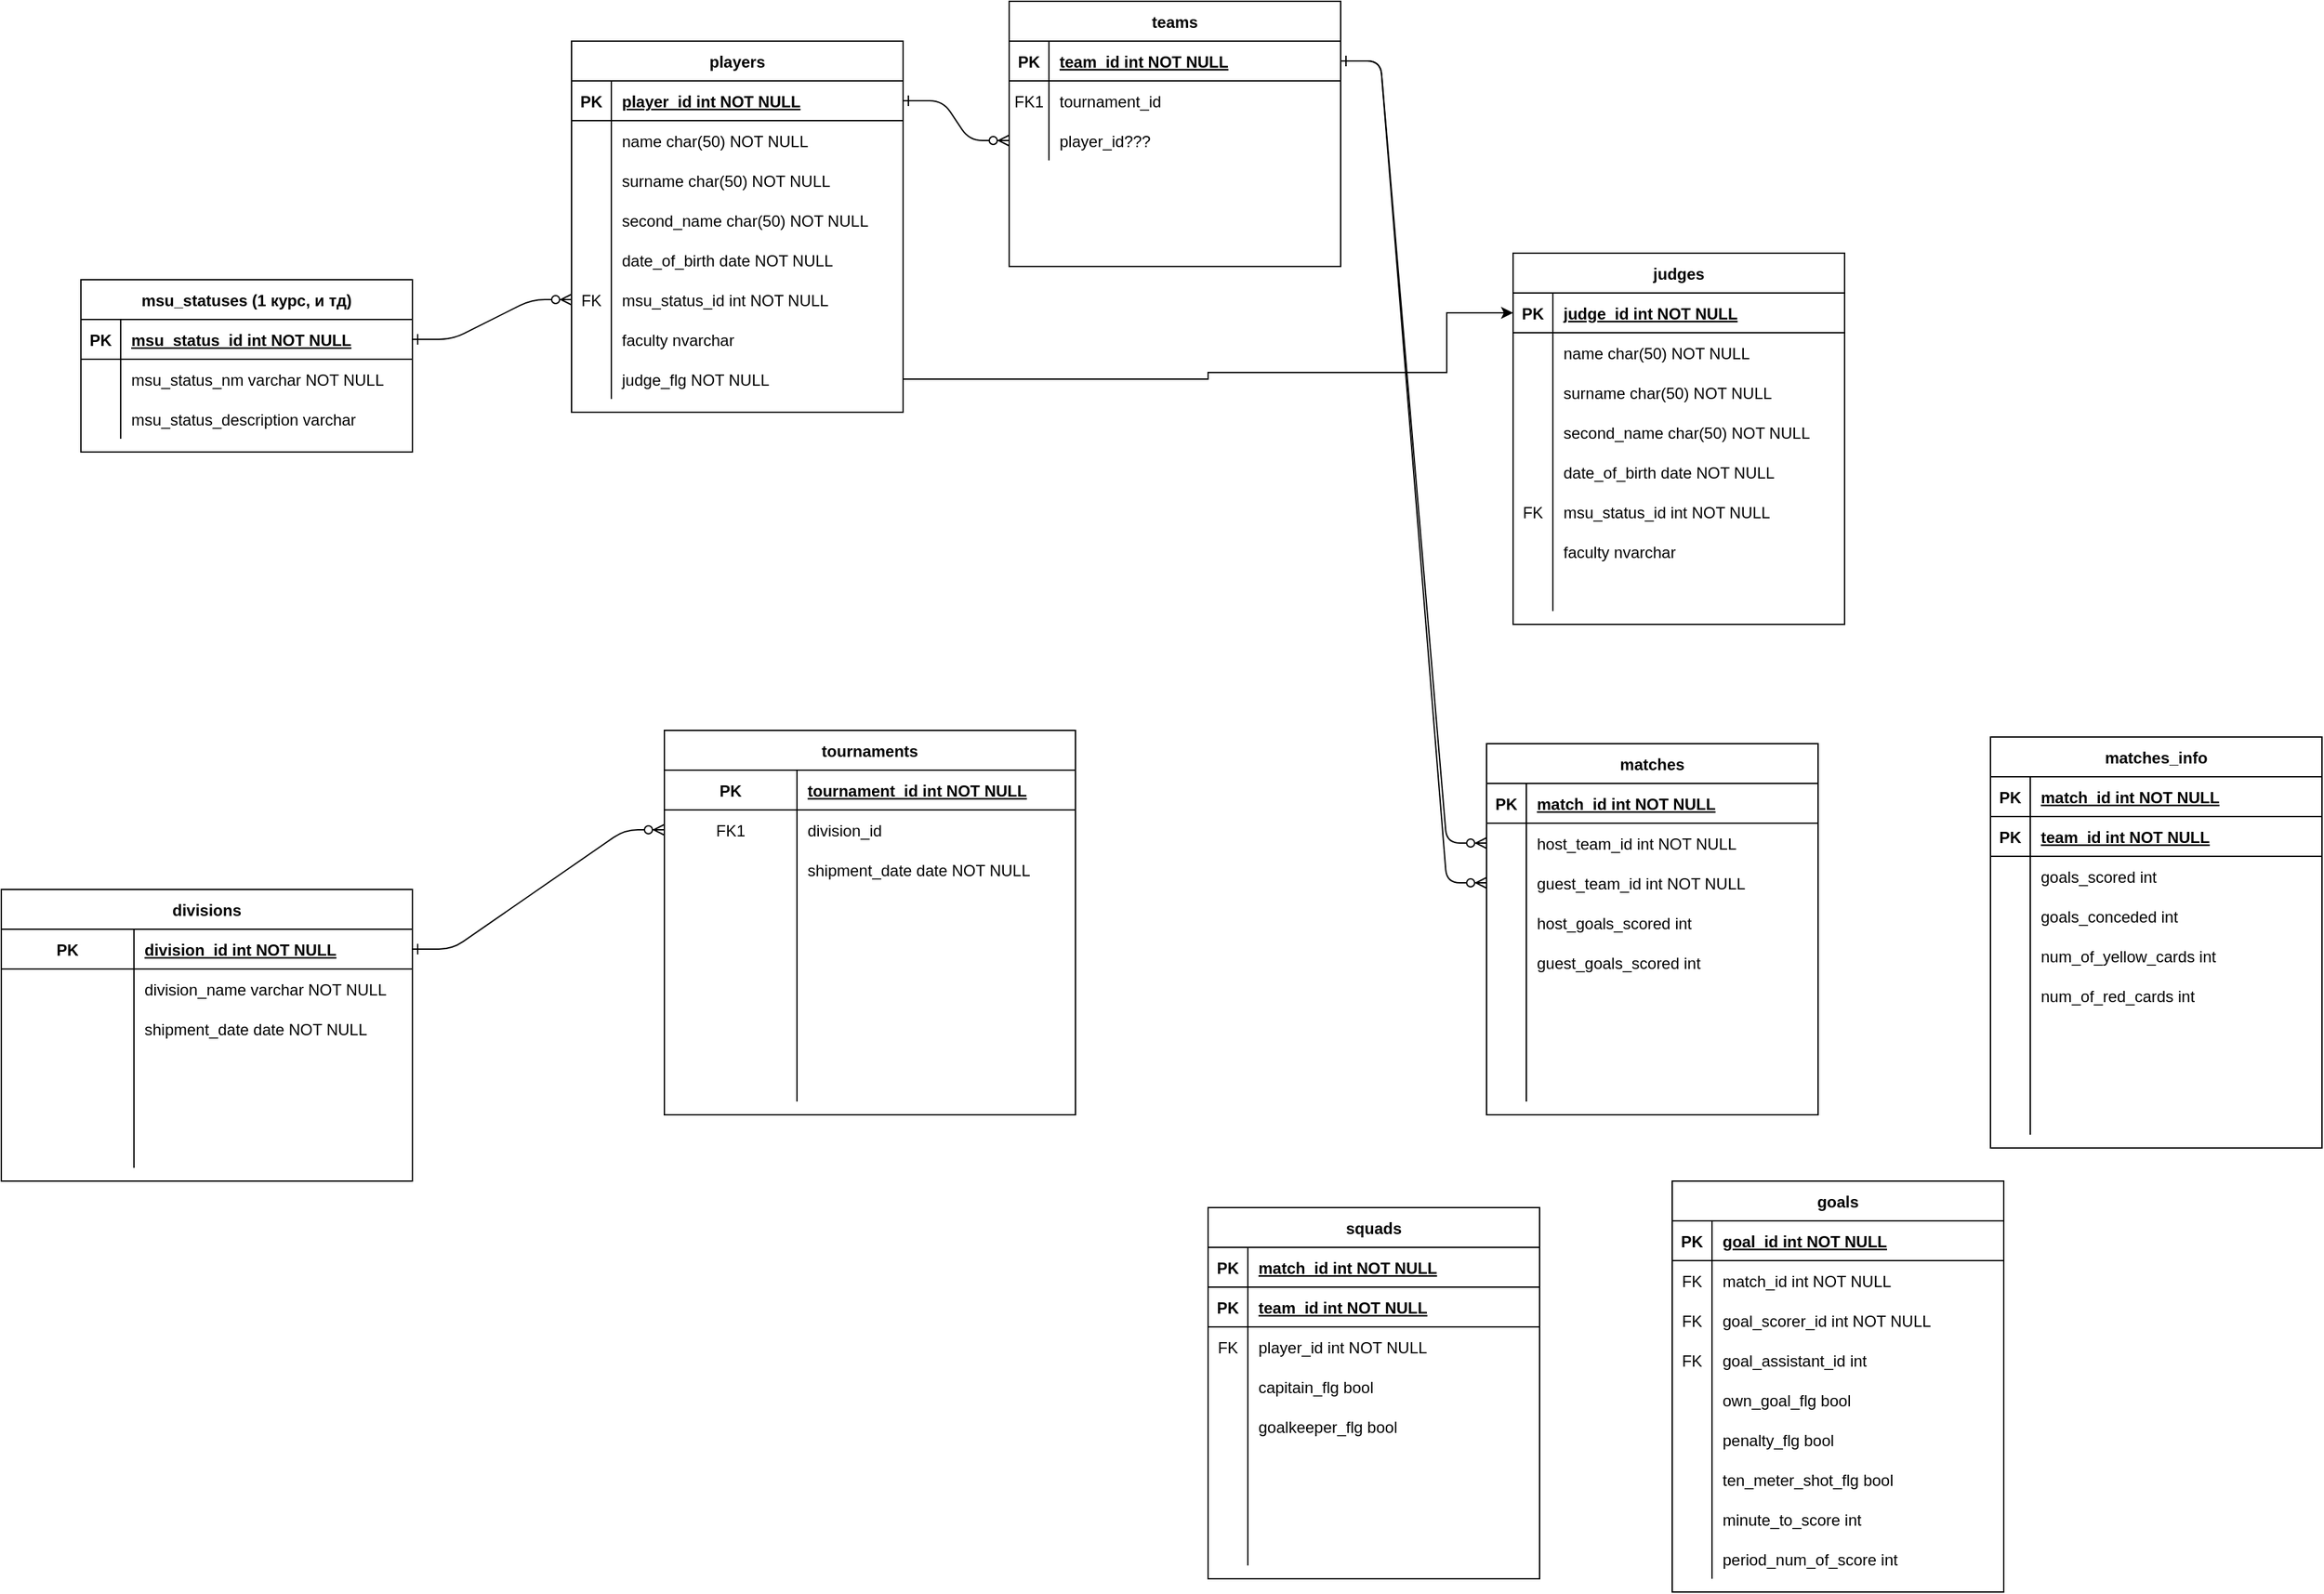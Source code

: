 <mxfile version="26.1.0">
  <diagram id="R2lEEEUBdFMjLlhIrx00" name="Page-1">
    <mxGraphModel dx="2026" dy="565" grid="1" gridSize="10" guides="1" tooltips="1" connect="1" arrows="1" fold="1" page="1" pageScale="1" pageWidth="850" pageHeight="1100" math="0" shadow="0" extFonts="Permanent Marker^https://fonts.googleapis.com/css?family=Permanent+Marker">
      <root>
        <mxCell id="0" />
        <mxCell id="1" parent="0" />
        <mxCell id="C-vyLk0tnHw3VtMMgP7b-1" value="" style="edgeStyle=entityRelationEdgeStyle;endArrow=ERzeroToMany;startArrow=ERone;endFill=1;startFill=0;entryX=0;entryY=0.5;entryDx=0;entryDy=0;" parent="1" source="C-vyLk0tnHw3VtMMgP7b-24" target="C-vyLk0tnHw3VtMMgP7b-9" edge="1">
          <mxGeometry width="100" height="100" relative="1" as="geometry">
            <mxPoint x="340" y="720" as="sourcePoint" />
            <mxPoint x="440" y="620" as="targetPoint" />
          </mxGeometry>
        </mxCell>
        <mxCell id="C-vyLk0tnHw3VtMMgP7b-2" value="teams" style="shape=table;startSize=30;container=1;collapsible=1;childLayout=tableLayout;fixedRows=1;rowLines=0;fontStyle=1;align=center;resizeLast=1;" parent="1" vertex="1">
          <mxGeometry x="450" y="90" width="250" height="200" as="geometry" />
        </mxCell>
        <mxCell id="C-vyLk0tnHw3VtMMgP7b-3" value="" style="shape=partialRectangle;collapsible=0;dropTarget=0;pointerEvents=0;fillColor=none;points=[[0,0.5],[1,0.5]];portConstraint=eastwest;top=0;left=0;right=0;bottom=1;" parent="C-vyLk0tnHw3VtMMgP7b-2" vertex="1">
          <mxGeometry y="30" width="250" height="30" as="geometry" />
        </mxCell>
        <mxCell id="C-vyLk0tnHw3VtMMgP7b-4" value="PK" style="shape=partialRectangle;overflow=hidden;connectable=0;fillColor=none;top=0;left=0;bottom=0;right=0;fontStyle=1;" parent="C-vyLk0tnHw3VtMMgP7b-3" vertex="1">
          <mxGeometry width="30" height="30" as="geometry">
            <mxRectangle width="30" height="30" as="alternateBounds" />
          </mxGeometry>
        </mxCell>
        <mxCell id="C-vyLk0tnHw3VtMMgP7b-5" value="team_id int NOT NULL " style="shape=partialRectangle;overflow=hidden;connectable=0;fillColor=none;top=0;left=0;bottom=0;right=0;align=left;spacingLeft=6;fontStyle=5;" parent="C-vyLk0tnHw3VtMMgP7b-3" vertex="1">
          <mxGeometry x="30" width="220" height="30" as="geometry">
            <mxRectangle width="220" height="30" as="alternateBounds" />
          </mxGeometry>
        </mxCell>
        <mxCell id="C-vyLk0tnHw3VtMMgP7b-6" value="" style="shape=partialRectangle;collapsible=0;dropTarget=0;pointerEvents=0;fillColor=none;points=[[0,0.5],[1,0.5]];portConstraint=eastwest;top=0;left=0;right=0;bottom=0;" parent="C-vyLk0tnHw3VtMMgP7b-2" vertex="1">
          <mxGeometry y="60" width="250" height="30" as="geometry" />
        </mxCell>
        <mxCell id="C-vyLk0tnHw3VtMMgP7b-7" value="FK1" style="shape=partialRectangle;overflow=hidden;connectable=0;fillColor=none;top=0;left=0;bottom=0;right=0;" parent="C-vyLk0tnHw3VtMMgP7b-6" vertex="1">
          <mxGeometry width="30" height="30" as="geometry">
            <mxRectangle width="30" height="30" as="alternateBounds" />
          </mxGeometry>
        </mxCell>
        <mxCell id="C-vyLk0tnHw3VtMMgP7b-8" value="tournament_id" style="shape=partialRectangle;overflow=hidden;connectable=0;fillColor=none;top=0;left=0;bottom=0;right=0;align=left;spacingLeft=6;" parent="C-vyLk0tnHw3VtMMgP7b-6" vertex="1">
          <mxGeometry x="30" width="220" height="30" as="geometry">
            <mxRectangle width="220" height="30" as="alternateBounds" />
          </mxGeometry>
        </mxCell>
        <mxCell id="C-vyLk0tnHw3VtMMgP7b-9" value="" style="shape=partialRectangle;collapsible=0;dropTarget=0;pointerEvents=0;fillColor=none;points=[[0,0.5],[1,0.5]];portConstraint=eastwest;top=0;left=0;right=0;bottom=0;" parent="C-vyLk0tnHw3VtMMgP7b-2" vertex="1">
          <mxGeometry y="90" width="250" height="30" as="geometry" />
        </mxCell>
        <mxCell id="C-vyLk0tnHw3VtMMgP7b-10" value="" style="shape=partialRectangle;overflow=hidden;connectable=0;fillColor=none;top=0;left=0;bottom=0;right=0;" parent="C-vyLk0tnHw3VtMMgP7b-9" vertex="1">
          <mxGeometry width="30" height="30" as="geometry">
            <mxRectangle width="30" height="30" as="alternateBounds" />
          </mxGeometry>
        </mxCell>
        <mxCell id="C-vyLk0tnHw3VtMMgP7b-11" value="player_id???" style="shape=partialRectangle;overflow=hidden;connectable=0;fillColor=none;top=0;left=0;bottom=0;right=0;align=left;spacingLeft=6;" parent="C-vyLk0tnHw3VtMMgP7b-9" vertex="1">
          <mxGeometry x="30" width="220" height="30" as="geometry">
            <mxRectangle width="220" height="30" as="alternateBounds" />
          </mxGeometry>
        </mxCell>
        <mxCell id="C-vyLk0tnHw3VtMMgP7b-13" value="tournaments" style="shape=table;startSize=30;container=1;collapsible=1;childLayout=tableLayout;fixedRows=1;rowLines=0;fontStyle=1;align=center;resizeLast=1;" parent="1" vertex="1">
          <mxGeometry x="190" y="640" width="310" height="290" as="geometry" />
        </mxCell>
        <mxCell id="C-vyLk0tnHw3VtMMgP7b-14" value="" style="shape=partialRectangle;collapsible=0;dropTarget=0;pointerEvents=0;fillColor=none;points=[[0,0.5],[1,0.5]];portConstraint=eastwest;top=0;left=0;right=0;bottom=1;" parent="C-vyLk0tnHw3VtMMgP7b-13" vertex="1">
          <mxGeometry y="30" width="310" height="30" as="geometry" />
        </mxCell>
        <mxCell id="C-vyLk0tnHw3VtMMgP7b-15" value="PK" style="shape=partialRectangle;overflow=hidden;connectable=0;fillColor=none;top=0;left=0;bottom=0;right=0;fontStyle=1;" parent="C-vyLk0tnHw3VtMMgP7b-14" vertex="1">
          <mxGeometry width="100" height="30" as="geometry">
            <mxRectangle width="100" height="30" as="alternateBounds" />
          </mxGeometry>
        </mxCell>
        <mxCell id="C-vyLk0tnHw3VtMMgP7b-16" value="tournament_id int NOT NULL " style="shape=partialRectangle;overflow=hidden;connectable=0;fillColor=none;top=0;left=0;bottom=0;right=0;align=left;spacingLeft=6;fontStyle=5;" parent="C-vyLk0tnHw3VtMMgP7b-14" vertex="1">
          <mxGeometry x="100" width="210" height="30" as="geometry">
            <mxRectangle width="210" height="30" as="alternateBounds" />
          </mxGeometry>
        </mxCell>
        <mxCell id="C-vyLk0tnHw3VtMMgP7b-17" value="" style="shape=partialRectangle;collapsible=0;dropTarget=0;pointerEvents=0;fillColor=none;points=[[0,0.5],[1,0.5]];portConstraint=eastwest;top=0;left=0;right=0;bottom=0;" parent="C-vyLk0tnHw3VtMMgP7b-13" vertex="1">
          <mxGeometry y="60" width="310" height="30" as="geometry" />
        </mxCell>
        <mxCell id="C-vyLk0tnHw3VtMMgP7b-18" value="FK1" style="shape=partialRectangle;overflow=hidden;connectable=0;fillColor=none;top=0;left=0;bottom=0;right=0;" parent="C-vyLk0tnHw3VtMMgP7b-17" vertex="1">
          <mxGeometry width="100" height="30" as="geometry">
            <mxRectangle width="100" height="30" as="alternateBounds" />
          </mxGeometry>
        </mxCell>
        <mxCell id="C-vyLk0tnHw3VtMMgP7b-19" value="division_id" style="shape=partialRectangle;overflow=hidden;connectable=0;fillColor=none;top=0;left=0;bottom=0;right=0;align=left;spacingLeft=6;" parent="C-vyLk0tnHw3VtMMgP7b-17" vertex="1">
          <mxGeometry x="100" width="210" height="30" as="geometry">
            <mxRectangle width="210" height="30" as="alternateBounds" />
          </mxGeometry>
        </mxCell>
        <mxCell id="C-vyLk0tnHw3VtMMgP7b-20" value="" style="shape=partialRectangle;collapsible=0;dropTarget=0;pointerEvents=0;fillColor=none;points=[[0,0.5],[1,0.5]];portConstraint=eastwest;top=0;left=0;right=0;bottom=0;" parent="C-vyLk0tnHw3VtMMgP7b-13" vertex="1">
          <mxGeometry y="90" width="310" height="30" as="geometry" />
        </mxCell>
        <mxCell id="C-vyLk0tnHw3VtMMgP7b-21" value="" style="shape=partialRectangle;overflow=hidden;connectable=0;fillColor=none;top=0;left=0;bottom=0;right=0;" parent="C-vyLk0tnHw3VtMMgP7b-20" vertex="1">
          <mxGeometry width="100" height="30" as="geometry">
            <mxRectangle width="100" height="30" as="alternateBounds" />
          </mxGeometry>
        </mxCell>
        <mxCell id="C-vyLk0tnHw3VtMMgP7b-22" value="shipment_date date NOT NULL" style="shape=partialRectangle;overflow=hidden;connectable=0;fillColor=none;top=0;left=0;bottom=0;right=0;align=left;spacingLeft=6;" parent="C-vyLk0tnHw3VtMMgP7b-20" vertex="1">
          <mxGeometry x="100" width="210" height="30" as="geometry">
            <mxRectangle width="210" height="30" as="alternateBounds" />
          </mxGeometry>
        </mxCell>
        <mxCell id="qf9-htj2afHM4kABZRFg-1" style="shape=partialRectangle;collapsible=0;dropTarget=0;pointerEvents=0;fillColor=none;points=[[0,0.5],[1,0.5]];portConstraint=eastwest;top=0;left=0;right=0;bottom=0;" vertex="1" parent="C-vyLk0tnHw3VtMMgP7b-13">
          <mxGeometry y="120" width="310" height="30" as="geometry" />
        </mxCell>
        <mxCell id="qf9-htj2afHM4kABZRFg-2" style="shape=partialRectangle;overflow=hidden;connectable=0;fillColor=none;top=0;left=0;bottom=0;right=0;" vertex="1" parent="qf9-htj2afHM4kABZRFg-1">
          <mxGeometry width="100" height="30" as="geometry">
            <mxRectangle width="100" height="30" as="alternateBounds" />
          </mxGeometry>
        </mxCell>
        <mxCell id="qf9-htj2afHM4kABZRFg-3" style="shape=partialRectangle;overflow=hidden;connectable=0;fillColor=none;top=0;left=0;bottom=0;right=0;align=left;spacingLeft=6;" vertex="1" parent="qf9-htj2afHM4kABZRFg-1">
          <mxGeometry x="100" width="210" height="30" as="geometry">
            <mxRectangle width="210" height="30" as="alternateBounds" />
          </mxGeometry>
        </mxCell>
        <mxCell id="qf9-htj2afHM4kABZRFg-4" style="shape=partialRectangle;collapsible=0;dropTarget=0;pointerEvents=0;fillColor=none;points=[[0,0.5],[1,0.5]];portConstraint=eastwest;top=0;left=0;right=0;bottom=0;" vertex="1" parent="C-vyLk0tnHw3VtMMgP7b-13">
          <mxGeometry y="150" width="310" height="30" as="geometry" />
        </mxCell>
        <mxCell id="qf9-htj2afHM4kABZRFg-5" style="shape=partialRectangle;overflow=hidden;connectable=0;fillColor=none;top=0;left=0;bottom=0;right=0;" vertex="1" parent="qf9-htj2afHM4kABZRFg-4">
          <mxGeometry width="100" height="30" as="geometry">
            <mxRectangle width="100" height="30" as="alternateBounds" />
          </mxGeometry>
        </mxCell>
        <mxCell id="qf9-htj2afHM4kABZRFg-6" style="shape=partialRectangle;overflow=hidden;connectable=0;fillColor=none;top=0;left=0;bottom=0;right=0;align=left;spacingLeft=6;" vertex="1" parent="qf9-htj2afHM4kABZRFg-4">
          <mxGeometry x="100" width="210" height="30" as="geometry">
            <mxRectangle width="210" height="30" as="alternateBounds" />
          </mxGeometry>
        </mxCell>
        <mxCell id="qf9-htj2afHM4kABZRFg-7" style="shape=partialRectangle;collapsible=0;dropTarget=0;pointerEvents=0;fillColor=none;points=[[0,0.5],[1,0.5]];portConstraint=eastwest;top=0;left=0;right=0;bottom=0;" vertex="1" parent="C-vyLk0tnHw3VtMMgP7b-13">
          <mxGeometry y="180" width="310" height="100" as="geometry" />
        </mxCell>
        <mxCell id="qf9-htj2afHM4kABZRFg-8" style="shape=partialRectangle;overflow=hidden;connectable=0;fillColor=none;top=0;left=0;bottom=0;right=0;" vertex="1" parent="qf9-htj2afHM4kABZRFg-7">
          <mxGeometry width="100" height="100" as="geometry">
            <mxRectangle width="100" height="100" as="alternateBounds" />
          </mxGeometry>
        </mxCell>
        <mxCell id="qf9-htj2afHM4kABZRFg-9" style="shape=partialRectangle;overflow=hidden;connectable=0;fillColor=none;top=0;left=0;bottom=0;right=0;align=left;spacingLeft=6;" vertex="1" parent="qf9-htj2afHM4kABZRFg-7">
          <mxGeometry x="100" width="210" height="100" as="geometry">
            <mxRectangle width="210" height="100" as="alternateBounds" />
          </mxGeometry>
        </mxCell>
        <mxCell id="C-vyLk0tnHw3VtMMgP7b-23" value="players" style="shape=table;startSize=30;container=1;collapsible=1;childLayout=tableLayout;fixedRows=1;rowLines=0;fontStyle=1;align=center;resizeLast=1;" parent="1" vertex="1">
          <mxGeometry x="120" y="120" width="250" height="280" as="geometry" />
        </mxCell>
        <mxCell id="C-vyLk0tnHw3VtMMgP7b-24" value="" style="shape=partialRectangle;collapsible=0;dropTarget=0;pointerEvents=0;fillColor=none;points=[[0,0.5],[1,0.5]];portConstraint=eastwest;top=0;left=0;right=0;bottom=1;" parent="C-vyLk0tnHw3VtMMgP7b-23" vertex="1">
          <mxGeometry y="30" width="250" height="30" as="geometry" />
        </mxCell>
        <mxCell id="C-vyLk0tnHw3VtMMgP7b-25" value="PK" style="shape=partialRectangle;overflow=hidden;connectable=0;fillColor=none;top=0;left=0;bottom=0;right=0;fontStyle=1;" parent="C-vyLk0tnHw3VtMMgP7b-24" vertex="1">
          <mxGeometry width="30" height="30" as="geometry">
            <mxRectangle width="30" height="30" as="alternateBounds" />
          </mxGeometry>
        </mxCell>
        <mxCell id="C-vyLk0tnHw3VtMMgP7b-26" value="player_id int NOT NULL " style="shape=partialRectangle;overflow=hidden;connectable=0;fillColor=none;top=0;left=0;bottom=0;right=0;align=left;spacingLeft=6;fontStyle=5;" parent="C-vyLk0tnHw3VtMMgP7b-24" vertex="1">
          <mxGeometry x="30" width="220" height="30" as="geometry">
            <mxRectangle width="220" height="30" as="alternateBounds" />
          </mxGeometry>
        </mxCell>
        <mxCell id="C-vyLk0tnHw3VtMMgP7b-27" value="" style="shape=partialRectangle;collapsible=0;dropTarget=0;pointerEvents=0;fillColor=none;points=[[0,0.5],[1,0.5]];portConstraint=eastwest;top=0;left=0;right=0;bottom=0;" parent="C-vyLk0tnHw3VtMMgP7b-23" vertex="1">
          <mxGeometry y="60" width="250" height="30" as="geometry" />
        </mxCell>
        <mxCell id="C-vyLk0tnHw3VtMMgP7b-28" value="" style="shape=partialRectangle;overflow=hidden;connectable=0;fillColor=none;top=0;left=0;bottom=0;right=0;" parent="C-vyLk0tnHw3VtMMgP7b-27" vertex="1">
          <mxGeometry width="30" height="30" as="geometry">
            <mxRectangle width="30" height="30" as="alternateBounds" />
          </mxGeometry>
        </mxCell>
        <mxCell id="C-vyLk0tnHw3VtMMgP7b-29" value="name char(50) NOT NULL" style="shape=partialRectangle;overflow=hidden;connectable=0;fillColor=none;top=0;left=0;bottom=0;right=0;align=left;spacingLeft=6;" parent="C-vyLk0tnHw3VtMMgP7b-27" vertex="1">
          <mxGeometry x="30" width="220" height="30" as="geometry">
            <mxRectangle width="220" height="30" as="alternateBounds" />
          </mxGeometry>
        </mxCell>
        <mxCell id="qf9-htj2afHM4kABZRFg-110" style="shape=partialRectangle;collapsible=0;dropTarget=0;pointerEvents=0;fillColor=none;points=[[0,0.5],[1,0.5]];portConstraint=eastwest;top=0;left=0;right=0;bottom=0;" vertex="1" parent="C-vyLk0tnHw3VtMMgP7b-23">
          <mxGeometry y="90" width="250" height="30" as="geometry" />
        </mxCell>
        <mxCell id="qf9-htj2afHM4kABZRFg-111" style="shape=partialRectangle;overflow=hidden;connectable=0;fillColor=none;top=0;left=0;bottom=0;right=0;" vertex="1" parent="qf9-htj2afHM4kABZRFg-110">
          <mxGeometry width="30" height="30" as="geometry">
            <mxRectangle width="30" height="30" as="alternateBounds" />
          </mxGeometry>
        </mxCell>
        <mxCell id="qf9-htj2afHM4kABZRFg-112" value="surname char(50) NOT NULL" style="shape=partialRectangle;overflow=hidden;connectable=0;fillColor=none;top=0;left=0;bottom=0;right=0;align=left;spacingLeft=6;" vertex="1" parent="qf9-htj2afHM4kABZRFg-110">
          <mxGeometry x="30" width="220" height="30" as="geometry">
            <mxRectangle width="220" height="30" as="alternateBounds" />
          </mxGeometry>
        </mxCell>
        <mxCell id="qf9-htj2afHM4kABZRFg-49" style="shape=partialRectangle;collapsible=0;dropTarget=0;pointerEvents=0;fillColor=none;points=[[0,0.5],[1,0.5]];portConstraint=eastwest;top=0;left=0;right=0;bottom=0;" vertex="1" parent="C-vyLk0tnHw3VtMMgP7b-23">
          <mxGeometry y="120" width="250" height="30" as="geometry" />
        </mxCell>
        <mxCell id="qf9-htj2afHM4kABZRFg-50" style="shape=partialRectangle;overflow=hidden;connectable=0;fillColor=none;top=0;left=0;bottom=0;right=0;" vertex="1" parent="qf9-htj2afHM4kABZRFg-49">
          <mxGeometry width="30" height="30" as="geometry">
            <mxRectangle width="30" height="30" as="alternateBounds" />
          </mxGeometry>
        </mxCell>
        <mxCell id="qf9-htj2afHM4kABZRFg-51" value="second_name char(50) NOT NULL" style="shape=partialRectangle;overflow=hidden;connectable=0;fillColor=none;top=0;left=0;bottom=0;right=0;align=left;spacingLeft=6;" vertex="1" parent="qf9-htj2afHM4kABZRFg-49">
          <mxGeometry x="30" width="220" height="30" as="geometry">
            <mxRectangle width="220" height="30" as="alternateBounds" />
          </mxGeometry>
        </mxCell>
        <mxCell id="qf9-htj2afHM4kABZRFg-46" style="shape=partialRectangle;collapsible=0;dropTarget=0;pointerEvents=0;fillColor=none;points=[[0,0.5],[1,0.5]];portConstraint=eastwest;top=0;left=0;right=0;bottom=0;" vertex="1" parent="C-vyLk0tnHw3VtMMgP7b-23">
          <mxGeometry y="150" width="250" height="30" as="geometry" />
        </mxCell>
        <mxCell id="qf9-htj2afHM4kABZRFg-47" style="shape=partialRectangle;overflow=hidden;connectable=0;fillColor=none;top=0;left=0;bottom=0;right=0;" vertex="1" parent="qf9-htj2afHM4kABZRFg-46">
          <mxGeometry width="30" height="30" as="geometry">
            <mxRectangle width="30" height="30" as="alternateBounds" />
          </mxGeometry>
        </mxCell>
        <mxCell id="qf9-htj2afHM4kABZRFg-48" value="date_of_birth date NOT NULL" style="shape=partialRectangle;overflow=hidden;connectable=0;fillColor=none;top=0;left=0;bottom=0;right=0;align=left;spacingLeft=6;" vertex="1" parent="qf9-htj2afHM4kABZRFg-46">
          <mxGeometry x="30" width="220" height="30" as="geometry">
            <mxRectangle width="220" height="30" as="alternateBounds" />
          </mxGeometry>
        </mxCell>
        <mxCell id="qf9-htj2afHM4kABZRFg-43" style="shape=partialRectangle;collapsible=0;dropTarget=0;pointerEvents=0;fillColor=none;points=[[0,0.5],[1,0.5]];portConstraint=eastwest;top=0;left=0;right=0;bottom=0;" vertex="1" parent="C-vyLk0tnHw3VtMMgP7b-23">
          <mxGeometry y="180" width="250" height="30" as="geometry" />
        </mxCell>
        <mxCell id="qf9-htj2afHM4kABZRFg-44" value="FK" style="shape=partialRectangle;overflow=hidden;connectable=0;fillColor=none;top=0;left=0;bottom=0;right=0;" vertex="1" parent="qf9-htj2afHM4kABZRFg-43">
          <mxGeometry width="30" height="30" as="geometry">
            <mxRectangle width="30" height="30" as="alternateBounds" />
          </mxGeometry>
        </mxCell>
        <mxCell id="qf9-htj2afHM4kABZRFg-45" value="msu_status_id int NOT NULL" style="shape=partialRectangle;overflow=hidden;connectable=0;fillColor=none;top=0;left=0;bottom=0;right=0;align=left;spacingLeft=6;" vertex="1" parent="qf9-htj2afHM4kABZRFg-43">
          <mxGeometry x="30" width="220" height="30" as="geometry">
            <mxRectangle width="220" height="30" as="alternateBounds" />
          </mxGeometry>
        </mxCell>
        <mxCell id="qf9-htj2afHM4kABZRFg-40" style="shape=partialRectangle;collapsible=0;dropTarget=0;pointerEvents=0;fillColor=none;points=[[0,0.5],[1,0.5]];portConstraint=eastwest;top=0;left=0;right=0;bottom=0;" vertex="1" parent="C-vyLk0tnHw3VtMMgP7b-23">
          <mxGeometry y="210" width="250" height="30" as="geometry" />
        </mxCell>
        <mxCell id="qf9-htj2afHM4kABZRFg-41" style="shape=partialRectangle;overflow=hidden;connectable=0;fillColor=none;top=0;left=0;bottom=0;right=0;" vertex="1" parent="qf9-htj2afHM4kABZRFg-40">
          <mxGeometry width="30" height="30" as="geometry">
            <mxRectangle width="30" height="30" as="alternateBounds" />
          </mxGeometry>
        </mxCell>
        <mxCell id="qf9-htj2afHM4kABZRFg-42" value="faculty nvarchar" style="shape=partialRectangle;overflow=hidden;connectable=0;fillColor=none;top=0;left=0;bottom=0;right=0;align=left;spacingLeft=6;" vertex="1" parent="qf9-htj2afHM4kABZRFg-40">
          <mxGeometry x="30" width="220" height="30" as="geometry">
            <mxRectangle width="220" height="30" as="alternateBounds" />
          </mxGeometry>
        </mxCell>
        <mxCell id="qf9-htj2afHM4kABZRFg-37" style="shape=partialRectangle;collapsible=0;dropTarget=0;pointerEvents=0;fillColor=none;points=[[0,0.5],[1,0.5]];portConstraint=eastwest;top=0;left=0;right=0;bottom=0;" vertex="1" parent="C-vyLk0tnHw3VtMMgP7b-23">
          <mxGeometry y="240" width="250" height="30" as="geometry" />
        </mxCell>
        <mxCell id="qf9-htj2afHM4kABZRFg-38" style="shape=partialRectangle;overflow=hidden;connectable=0;fillColor=none;top=0;left=0;bottom=0;right=0;" vertex="1" parent="qf9-htj2afHM4kABZRFg-37">
          <mxGeometry width="30" height="30" as="geometry">
            <mxRectangle width="30" height="30" as="alternateBounds" />
          </mxGeometry>
        </mxCell>
        <mxCell id="qf9-htj2afHM4kABZRFg-39" value="judge_flg NOT NULL" style="shape=partialRectangle;overflow=hidden;connectable=0;fillColor=none;top=0;left=0;bottom=0;right=0;align=left;spacingLeft=6;" vertex="1" parent="qf9-htj2afHM4kABZRFg-37">
          <mxGeometry x="30" width="220" height="30" as="geometry">
            <mxRectangle width="220" height="30" as="alternateBounds" />
          </mxGeometry>
        </mxCell>
        <mxCell id="qf9-htj2afHM4kABZRFg-10" value="divisions" style="shape=table;startSize=30;container=1;collapsible=1;childLayout=tableLayout;fixedRows=1;rowLines=0;fontStyle=1;align=center;resizeLast=1;" vertex="1" parent="1">
          <mxGeometry x="-310" y="760" width="310" height="220" as="geometry" />
        </mxCell>
        <mxCell id="qf9-htj2afHM4kABZRFg-11" value="" style="shape=partialRectangle;collapsible=0;dropTarget=0;pointerEvents=0;fillColor=none;points=[[0,0.5],[1,0.5]];portConstraint=eastwest;top=0;left=0;right=0;bottom=1;" vertex="1" parent="qf9-htj2afHM4kABZRFg-10">
          <mxGeometry y="30" width="310" height="30" as="geometry" />
        </mxCell>
        <mxCell id="qf9-htj2afHM4kABZRFg-12" value="PK" style="shape=partialRectangle;overflow=hidden;connectable=0;fillColor=none;top=0;left=0;bottom=0;right=0;fontStyle=1;" vertex="1" parent="qf9-htj2afHM4kABZRFg-11">
          <mxGeometry width="100" height="30" as="geometry">
            <mxRectangle width="100" height="30" as="alternateBounds" />
          </mxGeometry>
        </mxCell>
        <mxCell id="qf9-htj2afHM4kABZRFg-13" value="division_id int NOT NULL " style="shape=partialRectangle;overflow=hidden;connectable=0;fillColor=none;top=0;left=0;bottom=0;right=0;align=left;spacingLeft=6;fontStyle=5;" vertex="1" parent="qf9-htj2afHM4kABZRFg-11">
          <mxGeometry x="100" width="210" height="30" as="geometry">
            <mxRectangle width="210" height="30" as="alternateBounds" />
          </mxGeometry>
        </mxCell>
        <mxCell id="qf9-htj2afHM4kABZRFg-14" value="" style="shape=partialRectangle;collapsible=0;dropTarget=0;pointerEvents=0;fillColor=none;points=[[0,0.5],[1,0.5]];portConstraint=eastwest;top=0;left=0;right=0;bottom=0;" vertex="1" parent="qf9-htj2afHM4kABZRFg-10">
          <mxGeometry y="60" width="310" height="30" as="geometry" />
        </mxCell>
        <mxCell id="qf9-htj2afHM4kABZRFg-15" value="" style="shape=partialRectangle;overflow=hidden;connectable=0;fillColor=none;top=0;left=0;bottom=0;right=0;" vertex="1" parent="qf9-htj2afHM4kABZRFg-14">
          <mxGeometry width="100" height="30" as="geometry">
            <mxRectangle width="100" height="30" as="alternateBounds" />
          </mxGeometry>
        </mxCell>
        <mxCell id="qf9-htj2afHM4kABZRFg-16" value="division_name varchar NOT NULL" style="shape=partialRectangle;overflow=hidden;connectable=0;fillColor=none;top=0;left=0;bottom=0;right=0;align=left;spacingLeft=6;" vertex="1" parent="qf9-htj2afHM4kABZRFg-14">
          <mxGeometry x="100" width="210" height="30" as="geometry">
            <mxRectangle width="210" height="30" as="alternateBounds" />
          </mxGeometry>
        </mxCell>
        <mxCell id="qf9-htj2afHM4kABZRFg-17" value="" style="shape=partialRectangle;collapsible=0;dropTarget=0;pointerEvents=0;fillColor=none;points=[[0,0.5],[1,0.5]];portConstraint=eastwest;top=0;left=0;right=0;bottom=0;" vertex="1" parent="qf9-htj2afHM4kABZRFg-10">
          <mxGeometry y="90" width="310" height="30" as="geometry" />
        </mxCell>
        <mxCell id="qf9-htj2afHM4kABZRFg-18" value="" style="shape=partialRectangle;overflow=hidden;connectable=0;fillColor=none;top=0;left=0;bottom=0;right=0;" vertex="1" parent="qf9-htj2afHM4kABZRFg-17">
          <mxGeometry width="100" height="30" as="geometry">
            <mxRectangle width="100" height="30" as="alternateBounds" />
          </mxGeometry>
        </mxCell>
        <mxCell id="qf9-htj2afHM4kABZRFg-19" value="shipment_date date NOT NULL" style="shape=partialRectangle;overflow=hidden;connectable=0;fillColor=none;top=0;left=0;bottom=0;right=0;align=left;spacingLeft=6;" vertex="1" parent="qf9-htj2afHM4kABZRFg-17">
          <mxGeometry x="100" width="210" height="30" as="geometry">
            <mxRectangle width="210" height="30" as="alternateBounds" />
          </mxGeometry>
        </mxCell>
        <mxCell id="qf9-htj2afHM4kABZRFg-20" style="shape=partialRectangle;collapsible=0;dropTarget=0;pointerEvents=0;fillColor=none;points=[[0,0.5],[1,0.5]];portConstraint=eastwest;top=0;left=0;right=0;bottom=0;" vertex="1" parent="qf9-htj2afHM4kABZRFg-10">
          <mxGeometry y="120" width="310" height="30" as="geometry" />
        </mxCell>
        <mxCell id="qf9-htj2afHM4kABZRFg-21" style="shape=partialRectangle;overflow=hidden;connectable=0;fillColor=none;top=0;left=0;bottom=0;right=0;" vertex="1" parent="qf9-htj2afHM4kABZRFg-20">
          <mxGeometry width="100" height="30" as="geometry">
            <mxRectangle width="100" height="30" as="alternateBounds" />
          </mxGeometry>
        </mxCell>
        <mxCell id="qf9-htj2afHM4kABZRFg-22" style="shape=partialRectangle;overflow=hidden;connectable=0;fillColor=none;top=0;left=0;bottom=0;right=0;align=left;spacingLeft=6;" vertex="1" parent="qf9-htj2afHM4kABZRFg-20">
          <mxGeometry x="100" width="210" height="30" as="geometry">
            <mxRectangle width="210" height="30" as="alternateBounds" />
          </mxGeometry>
        </mxCell>
        <mxCell id="qf9-htj2afHM4kABZRFg-23" style="shape=partialRectangle;collapsible=0;dropTarget=0;pointerEvents=0;fillColor=none;points=[[0,0.5],[1,0.5]];portConstraint=eastwest;top=0;left=0;right=0;bottom=0;" vertex="1" parent="qf9-htj2afHM4kABZRFg-10">
          <mxGeometry y="150" width="310" height="30" as="geometry" />
        </mxCell>
        <mxCell id="qf9-htj2afHM4kABZRFg-24" style="shape=partialRectangle;overflow=hidden;connectable=0;fillColor=none;top=0;left=0;bottom=0;right=0;" vertex="1" parent="qf9-htj2afHM4kABZRFg-23">
          <mxGeometry width="100" height="30" as="geometry">
            <mxRectangle width="100" height="30" as="alternateBounds" />
          </mxGeometry>
        </mxCell>
        <mxCell id="qf9-htj2afHM4kABZRFg-25" style="shape=partialRectangle;overflow=hidden;connectable=0;fillColor=none;top=0;left=0;bottom=0;right=0;align=left;spacingLeft=6;" vertex="1" parent="qf9-htj2afHM4kABZRFg-23">
          <mxGeometry x="100" width="210" height="30" as="geometry">
            <mxRectangle width="210" height="30" as="alternateBounds" />
          </mxGeometry>
        </mxCell>
        <mxCell id="qf9-htj2afHM4kABZRFg-26" style="shape=partialRectangle;collapsible=0;dropTarget=0;pointerEvents=0;fillColor=none;points=[[0,0.5],[1,0.5]];portConstraint=eastwest;top=0;left=0;right=0;bottom=0;" vertex="1" parent="qf9-htj2afHM4kABZRFg-10">
          <mxGeometry y="180" width="310" height="30" as="geometry" />
        </mxCell>
        <mxCell id="qf9-htj2afHM4kABZRFg-27" style="shape=partialRectangle;overflow=hidden;connectable=0;fillColor=none;top=0;left=0;bottom=0;right=0;" vertex="1" parent="qf9-htj2afHM4kABZRFg-26">
          <mxGeometry width="100" height="30" as="geometry">
            <mxRectangle width="100" height="30" as="alternateBounds" />
          </mxGeometry>
        </mxCell>
        <mxCell id="qf9-htj2afHM4kABZRFg-28" style="shape=partialRectangle;overflow=hidden;connectable=0;fillColor=none;top=0;left=0;bottom=0;right=0;align=left;spacingLeft=6;" vertex="1" parent="qf9-htj2afHM4kABZRFg-26">
          <mxGeometry x="100" width="210" height="30" as="geometry">
            <mxRectangle width="210" height="30" as="alternateBounds" />
          </mxGeometry>
        </mxCell>
        <mxCell id="qf9-htj2afHM4kABZRFg-29" value="" style="edgeStyle=entityRelationEdgeStyle;endArrow=ERzeroToMany;startArrow=ERone;endFill=1;startFill=0;entryX=0;entryY=0.5;entryDx=0;entryDy=0;exitX=1;exitY=0.5;exitDx=0;exitDy=0;" edge="1" parent="1" source="qf9-htj2afHM4kABZRFg-11" target="C-vyLk0tnHw3VtMMgP7b-17">
          <mxGeometry width="100" height="100" relative="1" as="geometry">
            <mxPoint x="190" y="450" as="sourcePoint" />
            <mxPoint x="280" y="520" as="targetPoint" />
          </mxGeometry>
        </mxCell>
        <mxCell id="qf9-htj2afHM4kABZRFg-52" value="msu_statuses (1 курс, и тд)" style="shape=table;startSize=30;container=1;collapsible=1;childLayout=tableLayout;fixedRows=1;rowLines=0;fontStyle=1;align=center;resizeLast=1;" vertex="1" parent="1">
          <mxGeometry x="-250" y="300" width="250" height="130" as="geometry" />
        </mxCell>
        <mxCell id="qf9-htj2afHM4kABZRFg-53" value="" style="shape=partialRectangle;collapsible=0;dropTarget=0;pointerEvents=0;fillColor=none;points=[[0,0.5],[1,0.5]];portConstraint=eastwest;top=0;left=0;right=0;bottom=1;" vertex="1" parent="qf9-htj2afHM4kABZRFg-52">
          <mxGeometry y="30" width="250" height="30" as="geometry" />
        </mxCell>
        <mxCell id="qf9-htj2afHM4kABZRFg-54" value="PK" style="shape=partialRectangle;overflow=hidden;connectable=0;fillColor=none;top=0;left=0;bottom=0;right=0;fontStyle=1;" vertex="1" parent="qf9-htj2afHM4kABZRFg-53">
          <mxGeometry width="30" height="30" as="geometry">
            <mxRectangle width="30" height="30" as="alternateBounds" />
          </mxGeometry>
        </mxCell>
        <mxCell id="qf9-htj2afHM4kABZRFg-55" value="msu_status_id int NOT NULL " style="shape=partialRectangle;overflow=hidden;connectable=0;fillColor=none;top=0;left=0;bottom=0;right=0;align=left;spacingLeft=6;fontStyle=5;" vertex="1" parent="qf9-htj2afHM4kABZRFg-53">
          <mxGeometry x="30" width="220" height="30" as="geometry">
            <mxRectangle width="220" height="30" as="alternateBounds" />
          </mxGeometry>
        </mxCell>
        <mxCell id="qf9-htj2afHM4kABZRFg-56" value="" style="shape=partialRectangle;collapsible=0;dropTarget=0;pointerEvents=0;fillColor=none;points=[[0,0.5],[1,0.5]];portConstraint=eastwest;top=0;left=0;right=0;bottom=0;" vertex="1" parent="qf9-htj2afHM4kABZRFg-52">
          <mxGeometry y="60" width="250" height="30" as="geometry" />
        </mxCell>
        <mxCell id="qf9-htj2afHM4kABZRFg-57" value="" style="shape=partialRectangle;overflow=hidden;connectable=0;fillColor=none;top=0;left=0;bottom=0;right=0;" vertex="1" parent="qf9-htj2afHM4kABZRFg-56">
          <mxGeometry width="30" height="30" as="geometry">
            <mxRectangle width="30" height="30" as="alternateBounds" />
          </mxGeometry>
        </mxCell>
        <mxCell id="qf9-htj2afHM4kABZRFg-58" value="msu_status_nm varchar NOT NULL" style="shape=partialRectangle;overflow=hidden;connectable=0;fillColor=none;top=0;left=0;bottom=0;right=0;align=left;spacingLeft=6;" vertex="1" parent="qf9-htj2afHM4kABZRFg-56">
          <mxGeometry x="30" width="220" height="30" as="geometry">
            <mxRectangle width="220" height="30" as="alternateBounds" />
          </mxGeometry>
        </mxCell>
        <mxCell id="qf9-htj2afHM4kABZRFg-65" style="shape=partialRectangle;collapsible=0;dropTarget=0;pointerEvents=0;fillColor=none;points=[[0,0.5],[1,0.5]];portConstraint=eastwest;top=0;left=0;right=0;bottom=0;" vertex="1" parent="qf9-htj2afHM4kABZRFg-52">
          <mxGeometry y="90" width="250" height="30" as="geometry" />
        </mxCell>
        <mxCell id="qf9-htj2afHM4kABZRFg-66" style="shape=partialRectangle;overflow=hidden;connectable=0;fillColor=none;top=0;left=0;bottom=0;right=0;" vertex="1" parent="qf9-htj2afHM4kABZRFg-65">
          <mxGeometry width="30" height="30" as="geometry">
            <mxRectangle width="30" height="30" as="alternateBounds" />
          </mxGeometry>
        </mxCell>
        <mxCell id="qf9-htj2afHM4kABZRFg-67" value="msu_status_description varchar" style="shape=partialRectangle;overflow=hidden;connectable=0;fillColor=none;top=0;left=0;bottom=0;right=0;align=left;spacingLeft=6;" vertex="1" parent="qf9-htj2afHM4kABZRFg-65">
          <mxGeometry x="30" width="220" height="30" as="geometry">
            <mxRectangle width="220" height="30" as="alternateBounds" />
          </mxGeometry>
        </mxCell>
        <mxCell id="qf9-htj2afHM4kABZRFg-108" value="" style="edgeStyle=entityRelationEdgeStyle;endArrow=ERzeroToMany;startArrow=ERone;endFill=1;startFill=0;exitX=1;exitY=0.5;exitDx=0;exitDy=0;entryX=0;entryY=0.5;entryDx=0;entryDy=0;" edge="1" parent="1" source="qf9-htj2afHM4kABZRFg-53" target="qf9-htj2afHM4kABZRFg-43">
          <mxGeometry width="100" height="100" relative="1" as="geometry">
            <mxPoint x="260" y="420" as="sourcePoint" />
            <mxPoint x="80" y="300" as="targetPoint" />
            <Array as="points">
              <mxPoint x="80" y="360" />
              <mxPoint x="150" y="370" />
              <mxPoint x="90" y="360" />
            </Array>
          </mxGeometry>
        </mxCell>
        <mxCell id="qf9-htj2afHM4kABZRFg-113" value="judges" style="shape=table;startSize=30;container=1;collapsible=1;childLayout=tableLayout;fixedRows=1;rowLines=0;fontStyle=1;align=center;resizeLast=1;" vertex="1" parent="1">
          <mxGeometry x="830" y="280" width="250" height="280" as="geometry" />
        </mxCell>
        <mxCell id="qf9-htj2afHM4kABZRFg-114" value="" style="shape=partialRectangle;collapsible=0;dropTarget=0;pointerEvents=0;fillColor=none;points=[[0,0.5],[1,0.5]];portConstraint=eastwest;top=0;left=0;right=0;bottom=1;" vertex="1" parent="qf9-htj2afHM4kABZRFg-113">
          <mxGeometry y="30" width="250" height="30" as="geometry" />
        </mxCell>
        <mxCell id="qf9-htj2afHM4kABZRFg-115" value="PK" style="shape=partialRectangle;overflow=hidden;connectable=0;fillColor=none;top=0;left=0;bottom=0;right=0;fontStyle=1;" vertex="1" parent="qf9-htj2afHM4kABZRFg-114">
          <mxGeometry width="30" height="30" as="geometry">
            <mxRectangle width="30" height="30" as="alternateBounds" />
          </mxGeometry>
        </mxCell>
        <mxCell id="qf9-htj2afHM4kABZRFg-116" value="judge_id int NOT NULL " style="shape=partialRectangle;overflow=hidden;connectable=0;fillColor=none;top=0;left=0;bottom=0;right=0;align=left;spacingLeft=6;fontStyle=5;" vertex="1" parent="qf9-htj2afHM4kABZRFg-114">
          <mxGeometry x="30" width="220" height="30" as="geometry">
            <mxRectangle width="220" height="30" as="alternateBounds" />
          </mxGeometry>
        </mxCell>
        <mxCell id="qf9-htj2afHM4kABZRFg-117" value="" style="shape=partialRectangle;collapsible=0;dropTarget=0;pointerEvents=0;fillColor=none;points=[[0,0.5],[1,0.5]];portConstraint=eastwest;top=0;left=0;right=0;bottom=0;" vertex="1" parent="qf9-htj2afHM4kABZRFg-113">
          <mxGeometry y="60" width="250" height="30" as="geometry" />
        </mxCell>
        <mxCell id="qf9-htj2afHM4kABZRFg-118" value="" style="shape=partialRectangle;overflow=hidden;connectable=0;fillColor=none;top=0;left=0;bottom=0;right=0;" vertex="1" parent="qf9-htj2afHM4kABZRFg-117">
          <mxGeometry width="30" height="30" as="geometry">
            <mxRectangle width="30" height="30" as="alternateBounds" />
          </mxGeometry>
        </mxCell>
        <mxCell id="qf9-htj2afHM4kABZRFg-119" value="name char(50) NOT NULL" style="shape=partialRectangle;overflow=hidden;connectable=0;fillColor=none;top=0;left=0;bottom=0;right=0;align=left;spacingLeft=6;" vertex="1" parent="qf9-htj2afHM4kABZRFg-117">
          <mxGeometry x="30" width="220" height="30" as="geometry">
            <mxRectangle width="220" height="30" as="alternateBounds" />
          </mxGeometry>
        </mxCell>
        <mxCell id="qf9-htj2afHM4kABZRFg-120" style="shape=partialRectangle;collapsible=0;dropTarget=0;pointerEvents=0;fillColor=none;points=[[0,0.5],[1,0.5]];portConstraint=eastwest;top=0;left=0;right=0;bottom=0;" vertex="1" parent="qf9-htj2afHM4kABZRFg-113">
          <mxGeometry y="90" width="250" height="30" as="geometry" />
        </mxCell>
        <mxCell id="qf9-htj2afHM4kABZRFg-121" style="shape=partialRectangle;overflow=hidden;connectable=0;fillColor=none;top=0;left=0;bottom=0;right=0;" vertex="1" parent="qf9-htj2afHM4kABZRFg-120">
          <mxGeometry width="30" height="30" as="geometry">
            <mxRectangle width="30" height="30" as="alternateBounds" />
          </mxGeometry>
        </mxCell>
        <mxCell id="qf9-htj2afHM4kABZRFg-122" value="surname char(50) NOT NULL" style="shape=partialRectangle;overflow=hidden;connectable=0;fillColor=none;top=0;left=0;bottom=0;right=0;align=left;spacingLeft=6;" vertex="1" parent="qf9-htj2afHM4kABZRFg-120">
          <mxGeometry x="30" width="220" height="30" as="geometry">
            <mxRectangle width="220" height="30" as="alternateBounds" />
          </mxGeometry>
        </mxCell>
        <mxCell id="qf9-htj2afHM4kABZRFg-123" style="shape=partialRectangle;collapsible=0;dropTarget=0;pointerEvents=0;fillColor=none;points=[[0,0.5],[1,0.5]];portConstraint=eastwest;top=0;left=0;right=0;bottom=0;" vertex="1" parent="qf9-htj2afHM4kABZRFg-113">
          <mxGeometry y="120" width="250" height="30" as="geometry" />
        </mxCell>
        <mxCell id="qf9-htj2afHM4kABZRFg-124" style="shape=partialRectangle;overflow=hidden;connectable=0;fillColor=none;top=0;left=0;bottom=0;right=0;" vertex="1" parent="qf9-htj2afHM4kABZRFg-123">
          <mxGeometry width="30" height="30" as="geometry">
            <mxRectangle width="30" height="30" as="alternateBounds" />
          </mxGeometry>
        </mxCell>
        <mxCell id="qf9-htj2afHM4kABZRFg-125" value="second_name char(50) NOT NULL" style="shape=partialRectangle;overflow=hidden;connectable=0;fillColor=none;top=0;left=0;bottom=0;right=0;align=left;spacingLeft=6;" vertex="1" parent="qf9-htj2afHM4kABZRFg-123">
          <mxGeometry x="30" width="220" height="30" as="geometry">
            <mxRectangle width="220" height="30" as="alternateBounds" />
          </mxGeometry>
        </mxCell>
        <mxCell id="qf9-htj2afHM4kABZRFg-126" style="shape=partialRectangle;collapsible=0;dropTarget=0;pointerEvents=0;fillColor=none;points=[[0,0.5],[1,0.5]];portConstraint=eastwest;top=0;left=0;right=0;bottom=0;" vertex="1" parent="qf9-htj2afHM4kABZRFg-113">
          <mxGeometry y="150" width="250" height="30" as="geometry" />
        </mxCell>
        <mxCell id="qf9-htj2afHM4kABZRFg-127" style="shape=partialRectangle;overflow=hidden;connectable=0;fillColor=none;top=0;left=0;bottom=0;right=0;" vertex="1" parent="qf9-htj2afHM4kABZRFg-126">
          <mxGeometry width="30" height="30" as="geometry">
            <mxRectangle width="30" height="30" as="alternateBounds" />
          </mxGeometry>
        </mxCell>
        <mxCell id="qf9-htj2afHM4kABZRFg-128" value="date_of_birth date NOT NULL" style="shape=partialRectangle;overflow=hidden;connectable=0;fillColor=none;top=0;left=0;bottom=0;right=0;align=left;spacingLeft=6;" vertex="1" parent="qf9-htj2afHM4kABZRFg-126">
          <mxGeometry x="30" width="220" height="30" as="geometry">
            <mxRectangle width="220" height="30" as="alternateBounds" />
          </mxGeometry>
        </mxCell>
        <mxCell id="qf9-htj2afHM4kABZRFg-129" style="shape=partialRectangle;collapsible=0;dropTarget=0;pointerEvents=0;fillColor=none;points=[[0,0.5],[1,0.5]];portConstraint=eastwest;top=0;left=0;right=0;bottom=0;" vertex="1" parent="qf9-htj2afHM4kABZRFg-113">
          <mxGeometry y="180" width="250" height="30" as="geometry" />
        </mxCell>
        <mxCell id="qf9-htj2afHM4kABZRFg-130" value="FK" style="shape=partialRectangle;overflow=hidden;connectable=0;fillColor=none;top=0;left=0;bottom=0;right=0;" vertex="1" parent="qf9-htj2afHM4kABZRFg-129">
          <mxGeometry width="30" height="30" as="geometry">
            <mxRectangle width="30" height="30" as="alternateBounds" />
          </mxGeometry>
        </mxCell>
        <mxCell id="qf9-htj2afHM4kABZRFg-131" value="msu_status_id int NOT NULL" style="shape=partialRectangle;overflow=hidden;connectable=0;fillColor=none;top=0;left=0;bottom=0;right=0;align=left;spacingLeft=6;" vertex="1" parent="qf9-htj2afHM4kABZRFg-129">
          <mxGeometry x="30" width="220" height="30" as="geometry">
            <mxRectangle width="220" height="30" as="alternateBounds" />
          </mxGeometry>
        </mxCell>
        <mxCell id="qf9-htj2afHM4kABZRFg-132" style="shape=partialRectangle;collapsible=0;dropTarget=0;pointerEvents=0;fillColor=none;points=[[0,0.5],[1,0.5]];portConstraint=eastwest;top=0;left=0;right=0;bottom=0;" vertex="1" parent="qf9-htj2afHM4kABZRFg-113">
          <mxGeometry y="210" width="250" height="30" as="geometry" />
        </mxCell>
        <mxCell id="qf9-htj2afHM4kABZRFg-133" style="shape=partialRectangle;overflow=hidden;connectable=0;fillColor=none;top=0;left=0;bottom=0;right=0;" vertex="1" parent="qf9-htj2afHM4kABZRFg-132">
          <mxGeometry width="30" height="30" as="geometry">
            <mxRectangle width="30" height="30" as="alternateBounds" />
          </mxGeometry>
        </mxCell>
        <mxCell id="qf9-htj2afHM4kABZRFg-134" value="faculty nvarchar" style="shape=partialRectangle;overflow=hidden;connectable=0;fillColor=none;top=0;left=0;bottom=0;right=0;align=left;spacingLeft=6;" vertex="1" parent="qf9-htj2afHM4kABZRFg-132">
          <mxGeometry x="30" width="220" height="30" as="geometry">
            <mxRectangle width="220" height="30" as="alternateBounds" />
          </mxGeometry>
        </mxCell>
        <mxCell id="qf9-htj2afHM4kABZRFg-135" style="shape=partialRectangle;collapsible=0;dropTarget=0;pointerEvents=0;fillColor=none;points=[[0,0.5],[1,0.5]];portConstraint=eastwest;top=0;left=0;right=0;bottom=0;" vertex="1" parent="qf9-htj2afHM4kABZRFg-113">
          <mxGeometry y="240" width="250" height="30" as="geometry" />
        </mxCell>
        <mxCell id="qf9-htj2afHM4kABZRFg-136" style="shape=partialRectangle;overflow=hidden;connectable=0;fillColor=none;top=0;left=0;bottom=0;right=0;" vertex="1" parent="qf9-htj2afHM4kABZRFg-135">
          <mxGeometry width="30" height="30" as="geometry">
            <mxRectangle width="30" height="30" as="alternateBounds" />
          </mxGeometry>
        </mxCell>
        <mxCell id="qf9-htj2afHM4kABZRFg-137" style="shape=partialRectangle;overflow=hidden;connectable=0;fillColor=none;top=0;left=0;bottom=0;right=0;align=left;spacingLeft=6;" vertex="1" parent="qf9-htj2afHM4kABZRFg-135">
          <mxGeometry x="30" width="220" height="30" as="geometry">
            <mxRectangle width="220" height="30" as="alternateBounds" />
          </mxGeometry>
        </mxCell>
        <mxCell id="qf9-htj2afHM4kABZRFg-138" style="edgeStyle=orthogonalEdgeStyle;rounded=0;orthogonalLoop=1;jettySize=auto;html=1;exitX=1;exitY=0.5;exitDx=0;exitDy=0;entryX=0;entryY=0.5;entryDx=0;entryDy=0;" edge="1" parent="1" source="qf9-htj2afHM4kABZRFg-37" target="qf9-htj2afHM4kABZRFg-114">
          <mxGeometry relative="1" as="geometry">
            <Array as="points">
              <mxPoint x="600" y="375" />
              <mxPoint x="600" y="370" />
              <mxPoint x="780" y="370" />
              <mxPoint x="780" y="325" />
            </Array>
          </mxGeometry>
        </mxCell>
        <mxCell id="qf9-htj2afHM4kABZRFg-139" value="matches" style="shape=table;startSize=30;container=1;collapsible=1;childLayout=tableLayout;fixedRows=1;rowLines=0;fontStyle=1;align=center;resizeLast=1;" vertex="1" parent="1">
          <mxGeometry x="810" y="650" width="250" height="280" as="geometry" />
        </mxCell>
        <mxCell id="qf9-htj2afHM4kABZRFg-140" value="" style="shape=partialRectangle;collapsible=0;dropTarget=0;pointerEvents=0;fillColor=none;points=[[0,0.5],[1,0.5]];portConstraint=eastwest;top=0;left=0;right=0;bottom=1;" vertex="1" parent="qf9-htj2afHM4kABZRFg-139">
          <mxGeometry y="30" width="250" height="30" as="geometry" />
        </mxCell>
        <mxCell id="qf9-htj2afHM4kABZRFg-141" value="PK" style="shape=partialRectangle;overflow=hidden;connectable=0;fillColor=none;top=0;left=0;bottom=0;right=0;fontStyle=1;" vertex="1" parent="qf9-htj2afHM4kABZRFg-140">
          <mxGeometry width="30" height="30" as="geometry">
            <mxRectangle width="30" height="30" as="alternateBounds" />
          </mxGeometry>
        </mxCell>
        <mxCell id="qf9-htj2afHM4kABZRFg-142" value="match_id int NOT NULL " style="shape=partialRectangle;overflow=hidden;connectable=0;fillColor=none;top=0;left=0;bottom=0;right=0;align=left;spacingLeft=6;fontStyle=5;" vertex="1" parent="qf9-htj2afHM4kABZRFg-140">
          <mxGeometry x="30" width="220" height="30" as="geometry">
            <mxRectangle width="220" height="30" as="alternateBounds" />
          </mxGeometry>
        </mxCell>
        <mxCell id="qf9-htj2afHM4kABZRFg-143" value="" style="shape=partialRectangle;collapsible=0;dropTarget=0;pointerEvents=0;fillColor=none;points=[[0,0.5],[1,0.5]];portConstraint=eastwest;top=0;left=0;right=0;bottom=0;" vertex="1" parent="qf9-htj2afHM4kABZRFg-139">
          <mxGeometry y="60" width="250" height="30" as="geometry" />
        </mxCell>
        <mxCell id="qf9-htj2afHM4kABZRFg-144" value="" style="shape=partialRectangle;overflow=hidden;connectable=0;fillColor=none;top=0;left=0;bottom=0;right=0;" vertex="1" parent="qf9-htj2afHM4kABZRFg-143">
          <mxGeometry width="30" height="30" as="geometry">
            <mxRectangle width="30" height="30" as="alternateBounds" />
          </mxGeometry>
        </mxCell>
        <mxCell id="qf9-htj2afHM4kABZRFg-145" value="host_team_id int NOT NULL" style="shape=partialRectangle;overflow=hidden;connectable=0;fillColor=none;top=0;left=0;bottom=0;right=0;align=left;spacingLeft=6;" vertex="1" parent="qf9-htj2afHM4kABZRFg-143">
          <mxGeometry x="30" width="220" height="30" as="geometry">
            <mxRectangle width="220" height="30" as="alternateBounds" />
          </mxGeometry>
        </mxCell>
        <mxCell id="qf9-htj2afHM4kABZRFg-146" style="shape=partialRectangle;collapsible=0;dropTarget=0;pointerEvents=0;fillColor=none;points=[[0,0.5],[1,0.5]];portConstraint=eastwest;top=0;left=0;right=0;bottom=0;" vertex="1" parent="qf9-htj2afHM4kABZRFg-139">
          <mxGeometry y="90" width="250" height="30" as="geometry" />
        </mxCell>
        <mxCell id="qf9-htj2afHM4kABZRFg-147" style="shape=partialRectangle;overflow=hidden;connectable=0;fillColor=none;top=0;left=0;bottom=0;right=0;" vertex="1" parent="qf9-htj2afHM4kABZRFg-146">
          <mxGeometry width="30" height="30" as="geometry">
            <mxRectangle width="30" height="30" as="alternateBounds" />
          </mxGeometry>
        </mxCell>
        <mxCell id="qf9-htj2afHM4kABZRFg-148" value="guest_team_id int NOT NULL" style="shape=partialRectangle;overflow=hidden;connectable=0;fillColor=none;top=0;left=0;bottom=0;right=0;align=left;spacingLeft=6;" vertex="1" parent="qf9-htj2afHM4kABZRFg-146">
          <mxGeometry x="30" width="220" height="30" as="geometry">
            <mxRectangle width="220" height="30" as="alternateBounds" />
          </mxGeometry>
        </mxCell>
        <mxCell id="qf9-htj2afHM4kABZRFg-149" style="shape=partialRectangle;collapsible=0;dropTarget=0;pointerEvents=0;fillColor=none;points=[[0,0.5],[1,0.5]];portConstraint=eastwest;top=0;left=0;right=0;bottom=0;" vertex="1" parent="qf9-htj2afHM4kABZRFg-139">
          <mxGeometry y="120" width="250" height="30" as="geometry" />
        </mxCell>
        <mxCell id="qf9-htj2afHM4kABZRFg-150" style="shape=partialRectangle;overflow=hidden;connectable=0;fillColor=none;top=0;left=0;bottom=0;right=0;" vertex="1" parent="qf9-htj2afHM4kABZRFg-149">
          <mxGeometry width="30" height="30" as="geometry">
            <mxRectangle width="30" height="30" as="alternateBounds" />
          </mxGeometry>
        </mxCell>
        <mxCell id="qf9-htj2afHM4kABZRFg-151" value="host_goals_scored int" style="shape=partialRectangle;overflow=hidden;connectable=0;fillColor=none;top=0;left=0;bottom=0;right=0;align=left;spacingLeft=6;" vertex="1" parent="qf9-htj2afHM4kABZRFg-149">
          <mxGeometry x="30" width="220" height="30" as="geometry">
            <mxRectangle width="220" height="30" as="alternateBounds" />
          </mxGeometry>
        </mxCell>
        <mxCell id="qf9-htj2afHM4kABZRFg-152" style="shape=partialRectangle;collapsible=0;dropTarget=0;pointerEvents=0;fillColor=none;points=[[0,0.5],[1,0.5]];portConstraint=eastwest;top=0;left=0;right=0;bottom=0;" vertex="1" parent="qf9-htj2afHM4kABZRFg-139">
          <mxGeometry y="150" width="250" height="30" as="geometry" />
        </mxCell>
        <mxCell id="qf9-htj2afHM4kABZRFg-153" style="shape=partialRectangle;overflow=hidden;connectable=0;fillColor=none;top=0;left=0;bottom=0;right=0;" vertex="1" parent="qf9-htj2afHM4kABZRFg-152">
          <mxGeometry width="30" height="30" as="geometry">
            <mxRectangle width="30" height="30" as="alternateBounds" />
          </mxGeometry>
        </mxCell>
        <mxCell id="qf9-htj2afHM4kABZRFg-154" value="guest_goals_scored int" style="shape=partialRectangle;overflow=hidden;connectable=0;fillColor=none;top=0;left=0;bottom=0;right=0;align=left;spacingLeft=6;" vertex="1" parent="qf9-htj2afHM4kABZRFg-152">
          <mxGeometry x="30" width="220" height="30" as="geometry">
            <mxRectangle width="220" height="30" as="alternateBounds" />
          </mxGeometry>
        </mxCell>
        <mxCell id="qf9-htj2afHM4kABZRFg-155" style="shape=partialRectangle;collapsible=0;dropTarget=0;pointerEvents=0;fillColor=none;points=[[0,0.5],[1,0.5]];portConstraint=eastwest;top=0;left=0;right=0;bottom=0;" vertex="1" parent="qf9-htj2afHM4kABZRFg-139">
          <mxGeometry y="180" width="250" height="30" as="geometry" />
        </mxCell>
        <mxCell id="qf9-htj2afHM4kABZRFg-156" value="" style="shape=partialRectangle;overflow=hidden;connectable=0;fillColor=none;top=0;left=0;bottom=0;right=0;" vertex="1" parent="qf9-htj2afHM4kABZRFg-155">
          <mxGeometry width="30" height="30" as="geometry">
            <mxRectangle width="30" height="30" as="alternateBounds" />
          </mxGeometry>
        </mxCell>
        <mxCell id="qf9-htj2afHM4kABZRFg-157" value="" style="shape=partialRectangle;overflow=hidden;connectable=0;fillColor=none;top=0;left=0;bottom=0;right=0;align=left;spacingLeft=6;" vertex="1" parent="qf9-htj2afHM4kABZRFg-155">
          <mxGeometry x="30" width="220" height="30" as="geometry">
            <mxRectangle width="220" height="30" as="alternateBounds" />
          </mxGeometry>
        </mxCell>
        <mxCell id="qf9-htj2afHM4kABZRFg-158" style="shape=partialRectangle;collapsible=0;dropTarget=0;pointerEvents=0;fillColor=none;points=[[0,0.5],[1,0.5]];portConstraint=eastwest;top=0;left=0;right=0;bottom=0;" vertex="1" parent="qf9-htj2afHM4kABZRFg-139">
          <mxGeometry y="210" width="250" height="30" as="geometry" />
        </mxCell>
        <mxCell id="qf9-htj2afHM4kABZRFg-159" style="shape=partialRectangle;overflow=hidden;connectable=0;fillColor=none;top=0;left=0;bottom=0;right=0;" vertex="1" parent="qf9-htj2afHM4kABZRFg-158">
          <mxGeometry width="30" height="30" as="geometry">
            <mxRectangle width="30" height="30" as="alternateBounds" />
          </mxGeometry>
        </mxCell>
        <mxCell id="qf9-htj2afHM4kABZRFg-160" value="" style="shape=partialRectangle;overflow=hidden;connectable=0;fillColor=none;top=0;left=0;bottom=0;right=0;align=left;spacingLeft=6;" vertex="1" parent="qf9-htj2afHM4kABZRFg-158">
          <mxGeometry x="30" width="220" height="30" as="geometry">
            <mxRectangle width="220" height="30" as="alternateBounds" />
          </mxGeometry>
        </mxCell>
        <mxCell id="qf9-htj2afHM4kABZRFg-161" style="shape=partialRectangle;collapsible=0;dropTarget=0;pointerEvents=0;fillColor=none;points=[[0,0.5],[1,0.5]];portConstraint=eastwest;top=0;left=0;right=0;bottom=0;" vertex="1" parent="qf9-htj2afHM4kABZRFg-139">
          <mxGeometry y="240" width="250" height="30" as="geometry" />
        </mxCell>
        <mxCell id="qf9-htj2afHM4kABZRFg-162" style="shape=partialRectangle;overflow=hidden;connectable=0;fillColor=none;top=0;left=0;bottom=0;right=0;" vertex="1" parent="qf9-htj2afHM4kABZRFg-161">
          <mxGeometry width="30" height="30" as="geometry">
            <mxRectangle width="30" height="30" as="alternateBounds" />
          </mxGeometry>
        </mxCell>
        <mxCell id="qf9-htj2afHM4kABZRFg-163" style="shape=partialRectangle;overflow=hidden;connectable=0;fillColor=none;top=0;left=0;bottom=0;right=0;align=left;spacingLeft=6;" vertex="1" parent="qf9-htj2afHM4kABZRFg-161">
          <mxGeometry x="30" width="220" height="30" as="geometry">
            <mxRectangle width="220" height="30" as="alternateBounds" />
          </mxGeometry>
        </mxCell>
        <mxCell id="qf9-htj2afHM4kABZRFg-164" value="matches_info" style="shape=table;startSize=30;container=1;collapsible=1;childLayout=tableLayout;fixedRows=1;rowLines=0;fontStyle=1;align=center;resizeLast=1;" vertex="1" parent="1">
          <mxGeometry x="1190" y="645" width="250" height="310" as="geometry" />
        </mxCell>
        <mxCell id="qf9-htj2afHM4kABZRFg-165" value="" style="shape=partialRectangle;collapsible=0;dropTarget=0;pointerEvents=0;fillColor=none;points=[[0,0.5],[1,0.5]];portConstraint=eastwest;top=0;left=0;right=0;bottom=1;" vertex="1" parent="qf9-htj2afHM4kABZRFg-164">
          <mxGeometry y="30" width="250" height="30" as="geometry" />
        </mxCell>
        <mxCell id="qf9-htj2afHM4kABZRFg-166" value="PK" style="shape=partialRectangle;overflow=hidden;connectable=0;fillColor=none;top=0;left=0;bottom=0;right=0;fontStyle=1;" vertex="1" parent="qf9-htj2afHM4kABZRFg-165">
          <mxGeometry width="30" height="30" as="geometry">
            <mxRectangle width="30" height="30" as="alternateBounds" />
          </mxGeometry>
        </mxCell>
        <mxCell id="qf9-htj2afHM4kABZRFg-167" value="match_id int NOT NULL " style="shape=partialRectangle;overflow=hidden;connectable=0;fillColor=none;top=0;left=0;bottom=0;right=0;align=left;spacingLeft=6;fontStyle=5;" vertex="1" parent="qf9-htj2afHM4kABZRFg-165">
          <mxGeometry x="30" width="220" height="30" as="geometry">
            <mxRectangle width="220" height="30" as="alternateBounds" />
          </mxGeometry>
        </mxCell>
        <mxCell id="qf9-htj2afHM4kABZRFg-194" value="" style="shape=partialRectangle;collapsible=0;dropTarget=0;pointerEvents=0;fillColor=none;points=[[0,0.5],[1,0.5]];portConstraint=eastwest;top=0;left=0;right=0;bottom=1;" vertex="1" parent="qf9-htj2afHM4kABZRFg-164">
          <mxGeometry y="60" width="250" height="30" as="geometry" />
        </mxCell>
        <mxCell id="qf9-htj2afHM4kABZRFg-195" value="PK" style="shape=partialRectangle;overflow=hidden;connectable=0;fillColor=none;top=0;left=0;bottom=0;right=0;fontStyle=1;" vertex="1" parent="qf9-htj2afHM4kABZRFg-194">
          <mxGeometry width="30" height="30" as="geometry">
            <mxRectangle width="30" height="30" as="alternateBounds" />
          </mxGeometry>
        </mxCell>
        <mxCell id="qf9-htj2afHM4kABZRFg-196" value="team_id int NOT NULL " style="shape=partialRectangle;overflow=hidden;connectable=0;fillColor=none;top=0;left=0;bottom=0;right=0;align=left;spacingLeft=6;fontStyle=5;" vertex="1" parent="qf9-htj2afHM4kABZRFg-194">
          <mxGeometry x="30" width="220" height="30" as="geometry">
            <mxRectangle width="220" height="30" as="alternateBounds" />
          </mxGeometry>
        </mxCell>
        <mxCell id="qf9-htj2afHM4kABZRFg-168" value="" style="shape=partialRectangle;collapsible=0;dropTarget=0;pointerEvents=0;fillColor=none;points=[[0,0.5],[1,0.5]];portConstraint=eastwest;top=0;left=0;right=0;bottom=0;" vertex="1" parent="qf9-htj2afHM4kABZRFg-164">
          <mxGeometry y="90" width="250" height="30" as="geometry" />
        </mxCell>
        <mxCell id="qf9-htj2afHM4kABZRFg-169" value="" style="shape=partialRectangle;overflow=hidden;connectable=0;fillColor=none;top=0;left=0;bottom=0;right=0;" vertex="1" parent="qf9-htj2afHM4kABZRFg-168">
          <mxGeometry width="30" height="30" as="geometry">
            <mxRectangle width="30" height="30" as="alternateBounds" />
          </mxGeometry>
        </mxCell>
        <mxCell id="qf9-htj2afHM4kABZRFg-170" value="goals_scored int" style="shape=partialRectangle;overflow=hidden;connectable=0;fillColor=none;top=0;left=0;bottom=0;right=0;align=left;spacingLeft=6;" vertex="1" parent="qf9-htj2afHM4kABZRFg-168">
          <mxGeometry x="30" width="220" height="30" as="geometry">
            <mxRectangle width="220" height="30" as="alternateBounds" />
          </mxGeometry>
        </mxCell>
        <mxCell id="qf9-htj2afHM4kABZRFg-171" style="shape=partialRectangle;collapsible=0;dropTarget=0;pointerEvents=0;fillColor=none;points=[[0,0.5],[1,0.5]];portConstraint=eastwest;top=0;left=0;right=0;bottom=0;" vertex="1" parent="qf9-htj2afHM4kABZRFg-164">
          <mxGeometry y="120" width="250" height="30" as="geometry" />
        </mxCell>
        <mxCell id="qf9-htj2afHM4kABZRFg-172" style="shape=partialRectangle;overflow=hidden;connectable=0;fillColor=none;top=0;left=0;bottom=0;right=0;" vertex="1" parent="qf9-htj2afHM4kABZRFg-171">
          <mxGeometry width="30" height="30" as="geometry">
            <mxRectangle width="30" height="30" as="alternateBounds" />
          </mxGeometry>
        </mxCell>
        <mxCell id="qf9-htj2afHM4kABZRFg-173" value="goals_conceded int" style="shape=partialRectangle;overflow=hidden;connectable=0;fillColor=none;top=0;left=0;bottom=0;right=0;align=left;spacingLeft=6;" vertex="1" parent="qf9-htj2afHM4kABZRFg-171">
          <mxGeometry x="30" width="220" height="30" as="geometry">
            <mxRectangle width="220" height="30" as="alternateBounds" />
          </mxGeometry>
        </mxCell>
        <mxCell id="qf9-htj2afHM4kABZRFg-174" style="shape=partialRectangle;collapsible=0;dropTarget=0;pointerEvents=0;fillColor=none;points=[[0,0.5],[1,0.5]];portConstraint=eastwest;top=0;left=0;right=0;bottom=0;" vertex="1" parent="qf9-htj2afHM4kABZRFg-164">
          <mxGeometry y="150" width="250" height="30" as="geometry" />
        </mxCell>
        <mxCell id="qf9-htj2afHM4kABZRFg-175" style="shape=partialRectangle;overflow=hidden;connectable=0;fillColor=none;top=0;left=0;bottom=0;right=0;" vertex="1" parent="qf9-htj2afHM4kABZRFg-174">
          <mxGeometry width="30" height="30" as="geometry">
            <mxRectangle width="30" height="30" as="alternateBounds" />
          </mxGeometry>
        </mxCell>
        <mxCell id="qf9-htj2afHM4kABZRFg-176" value="num_of_yellow_cards int" style="shape=partialRectangle;overflow=hidden;connectable=0;fillColor=none;top=0;left=0;bottom=0;right=0;align=left;spacingLeft=6;" vertex="1" parent="qf9-htj2afHM4kABZRFg-174">
          <mxGeometry x="30" width="220" height="30" as="geometry">
            <mxRectangle width="220" height="30" as="alternateBounds" />
          </mxGeometry>
        </mxCell>
        <mxCell id="qf9-htj2afHM4kABZRFg-177" style="shape=partialRectangle;collapsible=0;dropTarget=0;pointerEvents=0;fillColor=none;points=[[0,0.5],[1,0.5]];portConstraint=eastwest;top=0;left=0;right=0;bottom=0;" vertex="1" parent="qf9-htj2afHM4kABZRFg-164">
          <mxGeometry y="180" width="250" height="30" as="geometry" />
        </mxCell>
        <mxCell id="qf9-htj2afHM4kABZRFg-178" style="shape=partialRectangle;overflow=hidden;connectable=0;fillColor=none;top=0;left=0;bottom=0;right=0;" vertex="1" parent="qf9-htj2afHM4kABZRFg-177">
          <mxGeometry width="30" height="30" as="geometry">
            <mxRectangle width="30" height="30" as="alternateBounds" />
          </mxGeometry>
        </mxCell>
        <mxCell id="qf9-htj2afHM4kABZRFg-179" value="num_of_red_cards int" style="shape=partialRectangle;overflow=hidden;connectable=0;fillColor=none;top=0;left=0;bottom=0;right=0;align=left;spacingLeft=6;" vertex="1" parent="qf9-htj2afHM4kABZRFg-177">
          <mxGeometry x="30" width="220" height="30" as="geometry">
            <mxRectangle width="220" height="30" as="alternateBounds" />
          </mxGeometry>
        </mxCell>
        <mxCell id="qf9-htj2afHM4kABZRFg-180" style="shape=partialRectangle;collapsible=0;dropTarget=0;pointerEvents=0;fillColor=none;points=[[0,0.5],[1,0.5]];portConstraint=eastwest;top=0;left=0;right=0;bottom=0;" vertex="1" parent="qf9-htj2afHM4kABZRFg-164">
          <mxGeometry y="210" width="250" height="30" as="geometry" />
        </mxCell>
        <mxCell id="qf9-htj2afHM4kABZRFg-181" value="" style="shape=partialRectangle;overflow=hidden;connectable=0;fillColor=none;top=0;left=0;bottom=0;right=0;" vertex="1" parent="qf9-htj2afHM4kABZRFg-180">
          <mxGeometry width="30" height="30" as="geometry">
            <mxRectangle width="30" height="30" as="alternateBounds" />
          </mxGeometry>
        </mxCell>
        <mxCell id="qf9-htj2afHM4kABZRFg-182" value="" style="shape=partialRectangle;overflow=hidden;connectable=0;fillColor=none;top=0;left=0;bottom=0;right=0;align=left;spacingLeft=6;" vertex="1" parent="qf9-htj2afHM4kABZRFg-180">
          <mxGeometry x="30" width="220" height="30" as="geometry">
            <mxRectangle width="220" height="30" as="alternateBounds" />
          </mxGeometry>
        </mxCell>
        <mxCell id="qf9-htj2afHM4kABZRFg-183" style="shape=partialRectangle;collapsible=0;dropTarget=0;pointerEvents=0;fillColor=none;points=[[0,0.5],[1,0.5]];portConstraint=eastwest;top=0;left=0;right=0;bottom=0;" vertex="1" parent="qf9-htj2afHM4kABZRFg-164">
          <mxGeometry y="240" width="250" height="30" as="geometry" />
        </mxCell>
        <mxCell id="qf9-htj2afHM4kABZRFg-184" style="shape=partialRectangle;overflow=hidden;connectable=0;fillColor=none;top=0;left=0;bottom=0;right=0;" vertex="1" parent="qf9-htj2afHM4kABZRFg-183">
          <mxGeometry width="30" height="30" as="geometry">
            <mxRectangle width="30" height="30" as="alternateBounds" />
          </mxGeometry>
        </mxCell>
        <mxCell id="qf9-htj2afHM4kABZRFg-185" value="" style="shape=partialRectangle;overflow=hidden;connectable=0;fillColor=none;top=0;left=0;bottom=0;right=0;align=left;spacingLeft=6;" vertex="1" parent="qf9-htj2afHM4kABZRFg-183">
          <mxGeometry x="30" width="220" height="30" as="geometry">
            <mxRectangle width="220" height="30" as="alternateBounds" />
          </mxGeometry>
        </mxCell>
        <mxCell id="qf9-htj2afHM4kABZRFg-186" style="shape=partialRectangle;collapsible=0;dropTarget=0;pointerEvents=0;fillColor=none;points=[[0,0.5],[1,0.5]];portConstraint=eastwest;top=0;left=0;right=0;bottom=0;" vertex="1" parent="qf9-htj2afHM4kABZRFg-164">
          <mxGeometry y="270" width="250" height="30" as="geometry" />
        </mxCell>
        <mxCell id="qf9-htj2afHM4kABZRFg-187" style="shape=partialRectangle;overflow=hidden;connectable=0;fillColor=none;top=0;left=0;bottom=0;right=0;" vertex="1" parent="qf9-htj2afHM4kABZRFg-186">
          <mxGeometry width="30" height="30" as="geometry">
            <mxRectangle width="30" height="30" as="alternateBounds" />
          </mxGeometry>
        </mxCell>
        <mxCell id="qf9-htj2afHM4kABZRFg-188" style="shape=partialRectangle;overflow=hidden;connectable=0;fillColor=none;top=0;left=0;bottom=0;right=0;align=left;spacingLeft=6;" vertex="1" parent="qf9-htj2afHM4kABZRFg-186">
          <mxGeometry x="30" width="220" height="30" as="geometry">
            <mxRectangle width="220" height="30" as="alternateBounds" />
          </mxGeometry>
        </mxCell>
        <mxCell id="qf9-htj2afHM4kABZRFg-190" value="" style="edgeStyle=entityRelationEdgeStyle;endArrow=ERzeroToMany;startArrow=ERone;endFill=1;startFill=0;exitX=1;exitY=0.5;exitDx=0;exitDy=0;" edge="1" parent="1" source="C-vyLk0tnHw3VtMMgP7b-3" target="qf9-htj2afHM4kABZRFg-143">
          <mxGeometry width="100" height="100" relative="1" as="geometry">
            <mxPoint x="380" y="175" as="sourcePoint" />
            <mxPoint x="470" y="245" as="targetPoint" />
          </mxGeometry>
        </mxCell>
        <mxCell id="qf9-htj2afHM4kABZRFg-191" value="" style="edgeStyle=entityRelationEdgeStyle;endArrow=ERzeroToMany;startArrow=ERone;endFill=1;startFill=0;entryX=0;entryY=0.5;entryDx=0;entryDy=0;" edge="1" parent="1" source="C-vyLk0tnHw3VtMMgP7b-3" target="qf9-htj2afHM4kABZRFg-146">
          <mxGeometry width="100" height="100" relative="1" as="geometry">
            <mxPoint x="380" y="175" as="sourcePoint" />
            <mxPoint x="820" y="715" as="targetPoint" />
          </mxGeometry>
        </mxCell>
        <mxCell id="qf9-htj2afHM4kABZRFg-197" value="goals" style="shape=table;startSize=30;container=1;collapsible=1;childLayout=tableLayout;fixedRows=1;rowLines=0;fontStyle=1;align=center;resizeLast=1;" vertex="1" parent="1">
          <mxGeometry x="950" y="980" width="250" height="310" as="geometry" />
        </mxCell>
        <mxCell id="qf9-htj2afHM4kABZRFg-198" value="" style="shape=partialRectangle;collapsible=0;dropTarget=0;pointerEvents=0;fillColor=none;points=[[0,0.5],[1,0.5]];portConstraint=eastwest;top=0;left=0;right=0;bottom=1;" vertex="1" parent="qf9-htj2afHM4kABZRFg-197">
          <mxGeometry y="30" width="250" height="30" as="geometry" />
        </mxCell>
        <mxCell id="qf9-htj2afHM4kABZRFg-199" value="PK" style="shape=partialRectangle;overflow=hidden;connectable=0;fillColor=none;top=0;left=0;bottom=0;right=0;fontStyle=1;" vertex="1" parent="qf9-htj2afHM4kABZRFg-198">
          <mxGeometry width="30" height="30" as="geometry">
            <mxRectangle width="30" height="30" as="alternateBounds" />
          </mxGeometry>
        </mxCell>
        <mxCell id="qf9-htj2afHM4kABZRFg-200" value="goal_id int NOT NULL " style="shape=partialRectangle;overflow=hidden;connectable=0;fillColor=none;top=0;left=0;bottom=0;right=0;align=left;spacingLeft=6;fontStyle=5;" vertex="1" parent="qf9-htj2afHM4kABZRFg-198">
          <mxGeometry x="30" width="220" height="30" as="geometry">
            <mxRectangle width="220" height="30" as="alternateBounds" />
          </mxGeometry>
        </mxCell>
        <mxCell id="qf9-htj2afHM4kABZRFg-204" value="" style="shape=partialRectangle;collapsible=0;dropTarget=0;pointerEvents=0;fillColor=none;points=[[0,0.5],[1,0.5]];portConstraint=eastwest;top=0;left=0;right=0;bottom=0;" vertex="1" parent="qf9-htj2afHM4kABZRFg-197">
          <mxGeometry y="60" width="250" height="30" as="geometry" />
        </mxCell>
        <mxCell id="qf9-htj2afHM4kABZRFg-205" value="FK" style="shape=partialRectangle;overflow=hidden;connectable=0;fillColor=none;top=0;left=0;bottom=0;right=0;" vertex="1" parent="qf9-htj2afHM4kABZRFg-204">
          <mxGeometry width="30" height="30" as="geometry">
            <mxRectangle width="30" height="30" as="alternateBounds" />
          </mxGeometry>
        </mxCell>
        <mxCell id="qf9-htj2afHM4kABZRFg-206" value="match_id int NOT NULL" style="shape=partialRectangle;overflow=hidden;connectable=0;fillColor=none;top=0;left=0;bottom=0;right=0;align=left;spacingLeft=6;" vertex="1" parent="qf9-htj2afHM4kABZRFg-204">
          <mxGeometry x="30" width="220" height="30" as="geometry">
            <mxRectangle width="220" height="30" as="alternateBounds" />
          </mxGeometry>
        </mxCell>
        <mxCell id="qf9-htj2afHM4kABZRFg-207" style="shape=partialRectangle;collapsible=0;dropTarget=0;pointerEvents=0;fillColor=none;points=[[0,0.5],[1,0.5]];portConstraint=eastwest;top=0;left=0;right=0;bottom=0;" vertex="1" parent="qf9-htj2afHM4kABZRFg-197">
          <mxGeometry y="90" width="250" height="30" as="geometry" />
        </mxCell>
        <mxCell id="qf9-htj2afHM4kABZRFg-208" value="FK" style="shape=partialRectangle;overflow=hidden;connectable=0;fillColor=none;top=0;left=0;bottom=0;right=0;" vertex="1" parent="qf9-htj2afHM4kABZRFg-207">
          <mxGeometry width="30" height="30" as="geometry">
            <mxRectangle width="30" height="30" as="alternateBounds" />
          </mxGeometry>
        </mxCell>
        <mxCell id="qf9-htj2afHM4kABZRFg-209" value="goal_scorer_id int NOT NULL" style="shape=partialRectangle;overflow=hidden;connectable=0;fillColor=none;top=0;left=0;bottom=0;right=0;align=left;spacingLeft=6;" vertex="1" parent="qf9-htj2afHM4kABZRFg-207">
          <mxGeometry x="30" width="220" height="30" as="geometry">
            <mxRectangle width="220" height="30" as="alternateBounds" />
          </mxGeometry>
        </mxCell>
        <mxCell id="qf9-htj2afHM4kABZRFg-210" style="shape=partialRectangle;collapsible=0;dropTarget=0;pointerEvents=0;fillColor=none;points=[[0,0.5],[1,0.5]];portConstraint=eastwest;top=0;left=0;right=0;bottom=0;" vertex="1" parent="qf9-htj2afHM4kABZRFg-197">
          <mxGeometry y="120" width="250" height="30" as="geometry" />
        </mxCell>
        <mxCell id="qf9-htj2afHM4kABZRFg-211" value="FK" style="shape=partialRectangle;overflow=hidden;connectable=0;fillColor=none;top=0;left=0;bottom=0;right=0;" vertex="1" parent="qf9-htj2afHM4kABZRFg-210">
          <mxGeometry width="30" height="30" as="geometry">
            <mxRectangle width="30" height="30" as="alternateBounds" />
          </mxGeometry>
        </mxCell>
        <mxCell id="qf9-htj2afHM4kABZRFg-212" value="goal_assistant_id int" style="shape=partialRectangle;overflow=hidden;connectable=0;fillColor=none;top=0;left=0;bottom=0;right=0;align=left;spacingLeft=6;" vertex="1" parent="qf9-htj2afHM4kABZRFg-210">
          <mxGeometry x="30" width="220" height="30" as="geometry">
            <mxRectangle width="220" height="30" as="alternateBounds" />
          </mxGeometry>
        </mxCell>
        <mxCell id="qf9-htj2afHM4kABZRFg-213" style="shape=partialRectangle;collapsible=0;dropTarget=0;pointerEvents=0;fillColor=none;points=[[0,0.5],[1,0.5]];portConstraint=eastwest;top=0;left=0;right=0;bottom=0;" vertex="1" parent="qf9-htj2afHM4kABZRFg-197">
          <mxGeometry y="150" width="250" height="30" as="geometry" />
        </mxCell>
        <mxCell id="qf9-htj2afHM4kABZRFg-214" style="shape=partialRectangle;overflow=hidden;connectable=0;fillColor=none;top=0;left=0;bottom=0;right=0;" vertex="1" parent="qf9-htj2afHM4kABZRFg-213">
          <mxGeometry width="30" height="30" as="geometry">
            <mxRectangle width="30" height="30" as="alternateBounds" />
          </mxGeometry>
        </mxCell>
        <mxCell id="qf9-htj2afHM4kABZRFg-215" value="own_goal_flg bool" style="shape=partialRectangle;overflow=hidden;connectable=0;fillColor=none;top=0;left=0;bottom=0;right=0;align=left;spacingLeft=6;" vertex="1" parent="qf9-htj2afHM4kABZRFg-213">
          <mxGeometry x="30" width="220" height="30" as="geometry">
            <mxRectangle width="220" height="30" as="alternateBounds" />
          </mxGeometry>
        </mxCell>
        <mxCell id="qf9-htj2afHM4kABZRFg-216" style="shape=partialRectangle;collapsible=0;dropTarget=0;pointerEvents=0;fillColor=none;points=[[0,0.5],[1,0.5]];portConstraint=eastwest;top=0;left=0;right=0;bottom=0;" vertex="1" parent="qf9-htj2afHM4kABZRFg-197">
          <mxGeometry y="180" width="250" height="30" as="geometry" />
        </mxCell>
        <mxCell id="qf9-htj2afHM4kABZRFg-217" value="" style="shape=partialRectangle;overflow=hidden;connectable=0;fillColor=none;top=0;left=0;bottom=0;right=0;" vertex="1" parent="qf9-htj2afHM4kABZRFg-216">
          <mxGeometry width="30" height="30" as="geometry">
            <mxRectangle width="30" height="30" as="alternateBounds" />
          </mxGeometry>
        </mxCell>
        <mxCell id="qf9-htj2afHM4kABZRFg-218" value="penalty_flg bool" style="shape=partialRectangle;overflow=hidden;connectable=0;fillColor=none;top=0;left=0;bottom=0;right=0;align=left;spacingLeft=6;" vertex="1" parent="qf9-htj2afHM4kABZRFg-216">
          <mxGeometry x="30" width="220" height="30" as="geometry">
            <mxRectangle width="220" height="30" as="alternateBounds" />
          </mxGeometry>
        </mxCell>
        <mxCell id="qf9-htj2afHM4kABZRFg-219" style="shape=partialRectangle;collapsible=0;dropTarget=0;pointerEvents=0;fillColor=none;points=[[0,0.5],[1,0.5]];portConstraint=eastwest;top=0;left=0;right=0;bottom=0;" vertex="1" parent="qf9-htj2afHM4kABZRFg-197">
          <mxGeometry y="210" width="250" height="30" as="geometry" />
        </mxCell>
        <mxCell id="qf9-htj2afHM4kABZRFg-220" style="shape=partialRectangle;overflow=hidden;connectable=0;fillColor=none;top=0;left=0;bottom=0;right=0;" vertex="1" parent="qf9-htj2afHM4kABZRFg-219">
          <mxGeometry width="30" height="30" as="geometry">
            <mxRectangle width="30" height="30" as="alternateBounds" />
          </mxGeometry>
        </mxCell>
        <mxCell id="qf9-htj2afHM4kABZRFg-221" value="ten_meter_shot_flg bool" style="shape=partialRectangle;overflow=hidden;connectable=0;fillColor=none;top=0;left=0;bottom=0;right=0;align=left;spacingLeft=6;" vertex="1" parent="qf9-htj2afHM4kABZRFg-219">
          <mxGeometry x="30" width="220" height="30" as="geometry">
            <mxRectangle width="220" height="30" as="alternateBounds" />
          </mxGeometry>
        </mxCell>
        <mxCell id="qf9-htj2afHM4kABZRFg-222" style="shape=partialRectangle;collapsible=0;dropTarget=0;pointerEvents=0;fillColor=none;points=[[0,0.5],[1,0.5]];portConstraint=eastwest;top=0;left=0;right=0;bottom=0;" vertex="1" parent="qf9-htj2afHM4kABZRFg-197">
          <mxGeometry y="240" width="250" height="30" as="geometry" />
        </mxCell>
        <mxCell id="qf9-htj2afHM4kABZRFg-223" style="shape=partialRectangle;overflow=hidden;connectable=0;fillColor=none;top=0;left=0;bottom=0;right=0;" vertex="1" parent="qf9-htj2afHM4kABZRFg-222">
          <mxGeometry width="30" height="30" as="geometry">
            <mxRectangle width="30" height="30" as="alternateBounds" />
          </mxGeometry>
        </mxCell>
        <mxCell id="qf9-htj2afHM4kABZRFg-224" value="minute_to_score int" style="shape=partialRectangle;overflow=hidden;connectable=0;fillColor=none;top=0;left=0;bottom=0;right=0;align=left;spacingLeft=6;" vertex="1" parent="qf9-htj2afHM4kABZRFg-222">
          <mxGeometry x="30" width="220" height="30" as="geometry">
            <mxRectangle width="220" height="30" as="alternateBounds" />
          </mxGeometry>
        </mxCell>
        <mxCell id="qf9-htj2afHM4kABZRFg-253" style="shape=partialRectangle;collapsible=0;dropTarget=0;pointerEvents=0;fillColor=none;points=[[0,0.5],[1,0.5]];portConstraint=eastwest;top=0;left=0;right=0;bottom=0;" vertex="1" parent="qf9-htj2afHM4kABZRFg-197">
          <mxGeometry y="270" width="250" height="30" as="geometry" />
        </mxCell>
        <mxCell id="qf9-htj2afHM4kABZRFg-254" style="shape=partialRectangle;overflow=hidden;connectable=0;fillColor=none;top=0;left=0;bottom=0;right=0;" vertex="1" parent="qf9-htj2afHM4kABZRFg-253">
          <mxGeometry width="30" height="30" as="geometry">
            <mxRectangle width="30" height="30" as="alternateBounds" />
          </mxGeometry>
        </mxCell>
        <mxCell id="qf9-htj2afHM4kABZRFg-255" value="period_num_of_score int" style="shape=partialRectangle;overflow=hidden;connectable=0;fillColor=none;top=0;left=0;bottom=0;right=0;align=left;spacingLeft=6;" vertex="1" parent="qf9-htj2afHM4kABZRFg-253">
          <mxGeometry x="30" width="220" height="30" as="geometry">
            <mxRectangle width="220" height="30" as="alternateBounds" />
          </mxGeometry>
        </mxCell>
        <mxCell id="qf9-htj2afHM4kABZRFg-225" value="squads" style="shape=table;startSize=30;container=1;collapsible=1;childLayout=tableLayout;fixedRows=1;rowLines=0;fontStyle=1;align=center;resizeLast=1;" vertex="1" parent="1">
          <mxGeometry x="600" y="1000" width="250" height="280" as="geometry" />
        </mxCell>
        <mxCell id="qf9-htj2afHM4kABZRFg-258" value="" style="shape=partialRectangle;collapsible=0;dropTarget=0;pointerEvents=0;fillColor=none;points=[[0,0.5],[1,0.5]];portConstraint=eastwest;top=0;left=0;right=0;bottom=1;" vertex="1" parent="qf9-htj2afHM4kABZRFg-225">
          <mxGeometry y="30" width="250" height="30" as="geometry" />
        </mxCell>
        <mxCell id="qf9-htj2afHM4kABZRFg-259" value="PK" style="shape=partialRectangle;overflow=hidden;connectable=0;fillColor=none;top=0;left=0;bottom=0;right=0;fontStyle=1;" vertex="1" parent="qf9-htj2afHM4kABZRFg-258">
          <mxGeometry width="30" height="30" as="geometry">
            <mxRectangle width="30" height="30" as="alternateBounds" />
          </mxGeometry>
        </mxCell>
        <mxCell id="qf9-htj2afHM4kABZRFg-260" value="match_id int NOT NULL " style="shape=partialRectangle;overflow=hidden;connectable=0;fillColor=none;top=0;left=0;bottom=0;right=0;align=left;spacingLeft=6;fontStyle=5;" vertex="1" parent="qf9-htj2afHM4kABZRFg-258">
          <mxGeometry x="30" width="220" height="30" as="geometry">
            <mxRectangle width="220" height="30" as="alternateBounds" />
          </mxGeometry>
        </mxCell>
        <mxCell id="qf9-htj2afHM4kABZRFg-226" value="" style="shape=partialRectangle;collapsible=0;dropTarget=0;pointerEvents=0;fillColor=none;points=[[0,0.5],[1,0.5]];portConstraint=eastwest;top=0;left=0;right=0;bottom=1;" vertex="1" parent="qf9-htj2afHM4kABZRFg-225">
          <mxGeometry y="60" width="250" height="30" as="geometry" />
        </mxCell>
        <mxCell id="qf9-htj2afHM4kABZRFg-227" value="PK" style="shape=partialRectangle;overflow=hidden;connectable=0;fillColor=none;top=0;left=0;bottom=0;right=0;fontStyle=1;" vertex="1" parent="qf9-htj2afHM4kABZRFg-226">
          <mxGeometry width="30" height="30" as="geometry">
            <mxRectangle width="30" height="30" as="alternateBounds" />
          </mxGeometry>
        </mxCell>
        <mxCell id="qf9-htj2afHM4kABZRFg-228" value="team_id int NOT NULL " style="shape=partialRectangle;overflow=hidden;connectable=0;fillColor=none;top=0;left=0;bottom=0;right=0;align=left;spacingLeft=6;fontStyle=5;" vertex="1" parent="qf9-htj2afHM4kABZRFg-226">
          <mxGeometry x="30" width="220" height="30" as="geometry">
            <mxRectangle width="220" height="30" as="alternateBounds" />
          </mxGeometry>
        </mxCell>
        <mxCell id="qf9-htj2afHM4kABZRFg-232" style="shape=partialRectangle;collapsible=0;dropTarget=0;pointerEvents=0;fillColor=none;points=[[0,0.5],[1,0.5]];portConstraint=eastwest;top=0;left=0;right=0;bottom=0;" vertex="1" parent="qf9-htj2afHM4kABZRFg-225">
          <mxGeometry y="90" width="250" height="30" as="geometry" />
        </mxCell>
        <mxCell id="qf9-htj2afHM4kABZRFg-233" value="FK" style="shape=partialRectangle;overflow=hidden;connectable=0;fillColor=none;top=0;left=0;bottom=0;right=0;" vertex="1" parent="qf9-htj2afHM4kABZRFg-232">
          <mxGeometry width="30" height="30" as="geometry">
            <mxRectangle width="30" height="30" as="alternateBounds" />
          </mxGeometry>
        </mxCell>
        <mxCell id="qf9-htj2afHM4kABZRFg-234" value="player_id int NOT NULL" style="shape=partialRectangle;overflow=hidden;connectable=0;fillColor=none;top=0;left=0;bottom=0;right=0;align=left;spacingLeft=6;" vertex="1" parent="qf9-htj2afHM4kABZRFg-232">
          <mxGeometry x="30" width="220" height="30" as="geometry">
            <mxRectangle width="220" height="30" as="alternateBounds" />
          </mxGeometry>
        </mxCell>
        <mxCell id="qf9-htj2afHM4kABZRFg-235" style="shape=partialRectangle;collapsible=0;dropTarget=0;pointerEvents=0;fillColor=none;points=[[0,0.5],[1,0.5]];portConstraint=eastwest;top=0;left=0;right=0;bottom=0;" vertex="1" parent="qf9-htj2afHM4kABZRFg-225">
          <mxGeometry y="120" width="250" height="30" as="geometry" />
        </mxCell>
        <mxCell id="qf9-htj2afHM4kABZRFg-236" value="" style="shape=partialRectangle;overflow=hidden;connectable=0;fillColor=none;top=0;left=0;bottom=0;right=0;" vertex="1" parent="qf9-htj2afHM4kABZRFg-235">
          <mxGeometry width="30" height="30" as="geometry">
            <mxRectangle width="30" height="30" as="alternateBounds" />
          </mxGeometry>
        </mxCell>
        <mxCell id="qf9-htj2afHM4kABZRFg-237" value="capitain_flg bool" style="shape=partialRectangle;overflow=hidden;connectable=0;fillColor=none;top=0;left=0;bottom=0;right=0;align=left;spacingLeft=6;" vertex="1" parent="qf9-htj2afHM4kABZRFg-235">
          <mxGeometry x="30" width="220" height="30" as="geometry">
            <mxRectangle width="220" height="30" as="alternateBounds" />
          </mxGeometry>
        </mxCell>
        <mxCell id="qf9-htj2afHM4kABZRFg-238" style="shape=partialRectangle;collapsible=0;dropTarget=0;pointerEvents=0;fillColor=none;points=[[0,0.5],[1,0.5]];portConstraint=eastwest;top=0;left=0;right=0;bottom=0;" vertex="1" parent="qf9-htj2afHM4kABZRFg-225">
          <mxGeometry y="150" width="250" height="30" as="geometry" />
        </mxCell>
        <mxCell id="qf9-htj2afHM4kABZRFg-239" style="shape=partialRectangle;overflow=hidden;connectable=0;fillColor=none;top=0;left=0;bottom=0;right=0;" vertex="1" parent="qf9-htj2afHM4kABZRFg-238">
          <mxGeometry width="30" height="30" as="geometry">
            <mxRectangle width="30" height="30" as="alternateBounds" />
          </mxGeometry>
        </mxCell>
        <mxCell id="qf9-htj2afHM4kABZRFg-240" value="goalkeeper_flg bool" style="shape=partialRectangle;overflow=hidden;connectable=0;fillColor=none;top=0;left=0;bottom=0;right=0;align=left;spacingLeft=6;" vertex="1" parent="qf9-htj2afHM4kABZRFg-238">
          <mxGeometry x="30" width="220" height="30" as="geometry">
            <mxRectangle width="220" height="30" as="alternateBounds" />
          </mxGeometry>
        </mxCell>
        <mxCell id="qf9-htj2afHM4kABZRFg-241" style="shape=partialRectangle;collapsible=0;dropTarget=0;pointerEvents=0;fillColor=none;points=[[0,0.5],[1,0.5]];portConstraint=eastwest;top=0;left=0;right=0;bottom=0;" vertex="1" parent="qf9-htj2afHM4kABZRFg-225">
          <mxGeometry y="180" width="250" height="30" as="geometry" />
        </mxCell>
        <mxCell id="qf9-htj2afHM4kABZRFg-242" value="" style="shape=partialRectangle;overflow=hidden;connectable=0;fillColor=none;top=0;left=0;bottom=0;right=0;" vertex="1" parent="qf9-htj2afHM4kABZRFg-241">
          <mxGeometry width="30" height="30" as="geometry">
            <mxRectangle width="30" height="30" as="alternateBounds" />
          </mxGeometry>
        </mxCell>
        <mxCell id="qf9-htj2afHM4kABZRFg-243" value="" style="shape=partialRectangle;overflow=hidden;connectable=0;fillColor=none;top=0;left=0;bottom=0;right=0;align=left;spacingLeft=6;" vertex="1" parent="qf9-htj2afHM4kABZRFg-241">
          <mxGeometry x="30" width="220" height="30" as="geometry">
            <mxRectangle width="220" height="30" as="alternateBounds" />
          </mxGeometry>
        </mxCell>
        <mxCell id="qf9-htj2afHM4kABZRFg-244" style="shape=partialRectangle;collapsible=0;dropTarget=0;pointerEvents=0;fillColor=none;points=[[0,0.5],[1,0.5]];portConstraint=eastwest;top=0;left=0;right=0;bottom=0;" vertex="1" parent="qf9-htj2afHM4kABZRFg-225">
          <mxGeometry y="210" width="250" height="30" as="geometry" />
        </mxCell>
        <mxCell id="qf9-htj2afHM4kABZRFg-245" style="shape=partialRectangle;overflow=hidden;connectable=0;fillColor=none;top=0;left=0;bottom=0;right=0;" vertex="1" parent="qf9-htj2afHM4kABZRFg-244">
          <mxGeometry width="30" height="30" as="geometry">
            <mxRectangle width="30" height="30" as="alternateBounds" />
          </mxGeometry>
        </mxCell>
        <mxCell id="qf9-htj2afHM4kABZRFg-246" value="" style="shape=partialRectangle;overflow=hidden;connectable=0;fillColor=none;top=0;left=0;bottom=0;right=0;align=left;spacingLeft=6;" vertex="1" parent="qf9-htj2afHM4kABZRFg-244">
          <mxGeometry x="30" width="220" height="30" as="geometry">
            <mxRectangle width="220" height="30" as="alternateBounds" />
          </mxGeometry>
        </mxCell>
        <mxCell id="qf9-htj2afHM4kABZRFg-247" style="shape=partialRectangle;collapsible=0;dropTarget=0;pointerEvents=0;fillColor=none;points=[[0,0.5],[1,0.5]];portConstraint=eastwest;top=0;left=0;right=0;bottom=0;" vertex="1" parent="qf9-htj2afHM4kABZRFg-225">
          <mxGeometry y="240" width="250" height="30" as="geometry" />
        </mxCell>
        <mxCell id="qf9-htj2afHM4kABZRFg-248" style="shape=partialRectangle;overflow=hidden;connectable=0;fillColor=none;top=0;left=0;bottom=0;right=0;" vertex="1" parent="qf9-htj2afHM4kABZRFg-247">
          <mxGeometry width="30" height="30" as="geometry">
            <mxRectangle width="30" height="30" as="alternateBounds" />
          </mxGeometry>
        </mxCell>
        <mxCell id="qf9-htj2afHM4kABZRFg-249" style="shape=partialRectangle;overflow=hidden;connectable=0;fillColor=none;top=0;left=0;bottom=0;right=0;align=left;spacingLeft=6;" vertex="1" parent="qf9-htj2afHM4kABZRFg-247">
          <mxGeometry x="30" width="220" height="30" as="geometry">
            <mxRectangle width="220" height="30" as="alternateBounds" />
          </mxGeometry>
        </mxCell>
      </root>
    </mxGraphModel>
  </diagram>
</mxfile>
